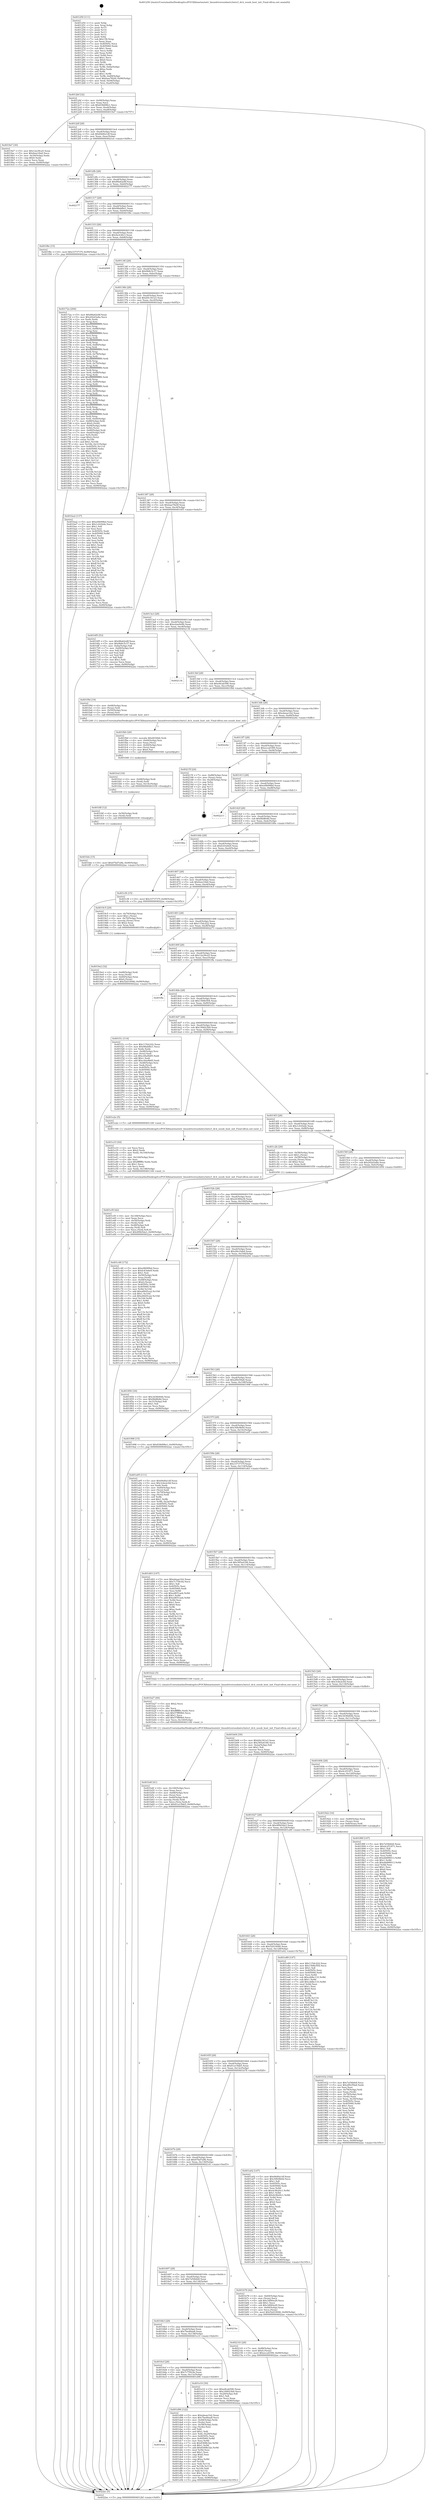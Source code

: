 digraph "0x401250" {
  label = "0x401250 (/mnt/c/Users/mathe/Desktop/tcc/POCII/binaries/extr_linuxdriversusbmtu3mtu3_dr.h_ssusb_host_init_Final-ollvm.out::main(0))"
  labelloc = "t"
  node[shape=record]

  Entry [label="",width=0.3,height=0.3,shape=circle,fillcolor=black,style=filled]
  "0x4012bf" [label="{
     0x4012bf [32]\l
     | [instrs]\l
     &nbsp;&nbsp;0x4012bf \<+6\>: mov -0x90(%rbp),%eax\l
     &nbsp;&nbsp;0x4012c5 \<+2\>: mov %eax,%ecx\l
     &nbsp;&nbsp;0x4012c7 \<+6\>: sub $0x838d98e1,%ecx\l
     &nbsp;&nbsp;0x4012cd \<+6\>: mov %eax,-0xa4(%rbp)\l
     &nbsp;&nbsp;0x4012d3 \<+6\>: mov %ecx,-0xa8(%rbp)\l
     &nbsp;&nbsp;0x4012d9 \<+6\>: je 00000000004019a7 \<main+0x757\>\l
  }"]
  "0x4019a7" [label="{
     0x4019a7 [30]\l
     | [instrs]\l
     &nbsp;&nbsp;0x4019a7 \<+5\>: mov $0x12a39ca5,%eax\l
     &nbsp;&nbsp;0x4019ac \<+5\>: mov $0xfeee18a0,%ecx\l
     &nbsp;&nbsp;0x4019b1 \<+3\>: mov -0x30(%rbp),%edx\l
     &nbsp;&nbsp;0x4019b4 \<+3\>: cmp $0x0,%edx\l
     &nbsp;&nbsp;0x4019b7 \<+3\>: cmove %ecx,%eax\l
     &nbsp;&nbsp;0x4019ba \<+6\>: mov %eax,-0x90(%rbp)\l
     &nbsp;&nbsp;0x4019c0 \<+5\>: jmp 00000000004022ac \<main+0x105c\>\l
  }"]
  "0x4012df" [label="{
     0x4012df [28]\l
     | [instrs]\l
     &nbsp;&nbsp;0x4012df \<+5\>: jmp 00000000004012e4 \<main+0x94\>\l
     &nbsp;&nbsp;0x4012e4 \<+6\>: mov -0xa4(%rbp),%eax\l
     &nbsp;&nbsp;0x4012ea \<+5\>: sub $0x84d0a1df,%eax\l
     &nbsp;&nbsp;0x4012ef \<+6\>: mov %eax,-0xac(%rbp)\l
     &nbsp;&nbsp;0x4012f5 \<+6\>: je 00000000004021ec \<main+0xf9c\>\l
  }"]
  Exit [label="",width=0.3,height=0.3,shape=circle,fillcolor=black,style=filled,peripheries=2]
  "0x4021ec" [label="{
     0x4021ec\l
  }", style=dashed]
  "0x4012fb" [label="{
     0x4012fb [28]\l
     | [instrs]\l
     &nbsp;&nbsp;0x4012fb \<+5\>: jmp 0000000000401300 \<main+0xb0\>\l
     &nbsp;&nbsp;0x401300 \<+6\>: mov -0xa4(%rbp),%eax\l
     &nbsp;&nbsp;0x401306 \<+5\>: sub $0x88a62e8f,%eax\l
     &nbsp;&nbsp;0x40130b \<+6\>: mov %eax,-0xb0(%rbp)\l
     &nbsp;&nbsp;0x401311 \<+6\>: je 0000000000402177 \<main+0xf27\>\l
  }"]
  "0x401feb" [label="{
     0x401feb [15]\l
     | [instrs]\l
     &nbsp;&nbsp;0x401feb \<+10\>: movl $0x67bd7a9b,-0x90(%rbp)\l
     &nbsp;&nbsp;0x401ff5 \<+5\>: jmp 00000000004022ac \<main+0x105c\>\l
  }"]
  "0x402177" [label="{
     0x402177\l
  }", style=dashed]
  "0x401317" [label="{
     0x401317 [28]\l
     | [instrs]\l
     &nbsp;&nbsp;0x401317 \<+5\>: jmp 000000000040131c \<main+0xcc\>\l
     &nbsp;&nbsp;0x40131c \<+6\>: mov -0xa4(%rbp),%eax\l
     &nbsp;&nbsp;0x401322 \<+5\>: sub $0x98abfbe1,%eax\l
     &nbsp;&nbsp;0x401327 \<+6\>: mov %eax,-0xb4(%rbp)\l
     &nbsp;&nbsp;0x40132d \<+6\>: je 0000000000401f8e \<main+0xd3e\>\l
  }"]
  "0x401fdf" [label="{
     0x401fdf [12]\l
     | [instrs]\l
     &nbsp;&nbsp;0x401fdf \<+4\>: mov -0x50(%rbp),%rdi\l
     &nbsp;&nbsp;0x401fe3 \<+3\>: mov (%rdi),%rdi\l
     &nbsp;&nbsp;0x401fe6 \<+5\>: call 0000000000401030 \<free@plt\>\l
     | [calls]\l
     &nbsp;&nbsp;0x401030 \{1\} (unknown)\l
  }"]
  "0x401f8e" [label="{
     0x401f8e [15]\l
     | [instrs]\l
     &nbsp;&nbsp;0x401f8e \<+10\>: movl $0x3373737f,-0x90(%rbp)\l
     &nbsp;&nbsp;0x401f98 \<+5\>: jmp 00000000004022ac \<main+0x105c\>\l
  }"]
  "0x401333" [label="{
     0x401333 [28]\l
     | [instrs]\l
     &nbsp;&nbsp;0x401333 \<+5\>: jmp 0000000000401338 \<main+0xe8\>\l
     &nbsp;&nbsp;0x401338 \<+6\>: mov -0xa4(%rbp),%eax\l
     &nbsp;&nbsp;0x40133e \<+5\>: sub $0x9a3c4fc3,%eax\l
     &nbsp;&nbsp;0x401343 \<+6\>: mov %eax,-0xb8(%rbp)\l
     &nbsp;&nbsp;0x401349 \<+6\>: je 0000000000402009 \<main+0xdb9\>\l
  }"]
  "0x401fcd" [label="{
     0x401fcd [18]\l
     | [instrs]\l
     &nbsp;&nbsp;0x401fcd \<+4\>: mov -0x68(%rbp),%rdi\l
     &nbsp;&nbsp;0x401fd1 \<+3\>: mov (%rdi),%rdi\l
     &nbsp;&nbsp;0x401fd4 \<+6\>: mov %eax,-0x14c(%rbp)\l
     &nbsp;&nbsp;0x401fda \<+5\>: call 0000000000401030 \<free@plt\>\l
     | [calls]\l
     &nbsp;&nbsp;0x401030 \{1\} (unknown)\l
  }"]
  "0x402009" [label="{
     0x402009\l
  }", style=dashed]
  "0x40134f" [label="{
     0x40134f [28]\l
     | [instrs]\l
     &nbsp;&nbsp;0x40134f \<+5\>: jmp 0000000000401354 \<main+0x104\>\l
     &nbsp;&nbsp;0x401354 \<+6\>: mov -0xa4(%rbp),%eax\l
     &nbsp;&nbsp;0x40135a \<+5\>: sub $0x9b8c5c37,%eax\l
     &nbsp;&nbsp;0x40135f \<+6\>: mov %eax,-0xbc(%rbp)\l
     &nbsp;&nbsp;0x401365 \<+6\>: je 000000000040172a \<main+0x4da\>\l
  }"]
  "0x401fb0" [label="{
     0x401fb0 [29]\l
     | [instrs]\l
     &nbsp;&nbsp;0x401fb0 \<+10\>: movabs $0x4030b6,%rdi\l
     &nbsp;&nbsp;0x401fba \<+4\>: mov -0x40(%rbp),%rsi\l
     &nbsp;&nbsp;0x401fbe \<+2\>: mov %eax,(%rsi)\l
     &nbsp;&nbsp;0x401fc0 \<+4\>: mov -0x40(%rbp),%rsi\l
     &nbsp;&nbsp;0x401fc4 \<+2\>: mov (%rsi),%esi\l
     &nbsp;&nbsp;0x401fc6 \<+2\>: mov $0x0,%al\l
     &nbsp;&nbsp;0x401fc8 \<+5\>: call 0000000000401040 \<printf@plt\>\l
     | [calls]\l
     &nbsp;&nbsp;0x401040 \{1\} (unknown)\l
  }"]
  "0x40172a" [label="{
     0x40172a [294]\l
     | [instrs]\l
     &nbsp;&nbsp;0x40172a \<+5\>: mov $0x88a62e8f,%eax\l
     &nbsp;&nbsp;0x40172f \<+5\>: mov $0x202d3a8a,%ecx\l
     &nbsp;&nbsp;0x401734 \<+2\>: xor %edx,%edx\l
     &nbsp;&nbsp;0x401736 \<+3\>: mov %rsp,%rsi\l
     &nbsp;&nbsp;0x401739 \<+4\>: add $0xfffffffffffffff0,%rsi\l
     &nbsp;&nbsp;0x40173d \<+3\>: mov %rsi,%rsp\l
     &nbsp;&nbsp;0x401740 \<+7\>: mov %rsi,-0x88(%rbp)\l
     &nbsp;&nbsp;0x401747 \<+3\>: mov %rsp,%rsi\l
     &nbsp;&nbsp;0x40174a \<+4\>: add $0xfffffffffffffff0,%rsi\l
     &nbsp;&nbsp;0x40174e \<+3\>: mov %rsi,%rsp\l
     &nbsp;&nbsp;0x401751 \<+3\>: mov %rsp,%rdi\l
     &nbsp;&nbsp;0x401754 \<+4\>: add $0xfffffffffffffff0,%rdi\l
     &nbsp;&nbsp;0x401758 \<+3\>: mov %rdi,%rsp\l
     &nbsp;&nbsp;0x40175b \<+4\>: mov %rdi,-0x80(%rbp)\l
     &nbsp;&nbsp;0x40175f \<+3\>: mov %rsp,%rdi\l
     &nbsp;&nbsp;0x401762 \<+4\>: add $0xfffffffffffffff0,%rdi\l
     &nbsp;&nbsp;0x401766 \<+3\>: mov %rdi,%rsp\l
     &nbsp;&nbsp;0x401769 \<+4\>: mov %rdi,-0x78(%rbp)\l
     &nbsp;&nbsp;0x40176d \<+3\>: mov %rsp,%rdi\l
     &nbsp;&nbsp;0x401770 \<+4\>: add $0xfffffffffffffff0,%rdi\l
     &nbsp;&nbsp;0x401774 \<+3\>: mov %rdi,%rsp\l
     &nbsp;&nbsp;0x401777 \<+4\>: mov %rdi,-0x70(%rbp)\l
     &nbsp;&nbsp;0x40177b \<+3\>: mov %rsp,%rdi\l
     &nbsp;&nbsp;0x40177e \<+4\>: add $0xfffffffffffffff0,%rdi\l
     &nbsp;&nbsp;0x401782 \<+3\>: mov %rdi,%rsp\l
     &nbsp;&nbsp;0x401785 \<+4\>: mov %rdi,-0x68(%rbp)\l
     &nbsp;&nbsp;0x401789 \<+3\>: mov %rsp,%rdi\l
     &nbsp;&nbsp;0x40178c \<+4\>: add $0xfffffffffffffff0,%rdi\l
     &nbsp;&nbsp;0x401790 \<+3\>: mov %rdi,%rsp\l
     &nbsp;&nbsp;0x401793 \<+4\>: mov %rdi,-0x60(%rbp)\l
     &nbsp;&nbsp;0x401797 \<+3\>: mov %rsp,%rdi\l
     &nbsp;&nbsp;0x40179a \<+4\>: add $0xfffffffffffffff0,%rdi\l
     &nbsp;&nbsp;0x40179e \<+3\>: mov %rdi,%rsp\l
     &nbsp;&nbsp;0x4017a1 \<+4\>: mov %rdi,-0x58(%rbp)\l
     &nbsp;&nbsp;0x4017a5 \<+3\>: mov %rsp,%rdi\l
     &nbsp;&nbsp;0x4017a8 \<+4\>: add $0xfffffffffffffff0,%rdi\l
     &nbsp;&nbsp;0x4017ac \<+3\>: mov %rdi,%rsp\l
     &nbsp;&nbsp;0x4017af \<+4\>: mov %rdi,-0x50(%rbp)\l
     &nbsp;&nbsp;0x4017b3 \<+3\>: mov %rsp,%rdi\l
     &nbsp;&nbsp;0x4017b6 \<+4\>: add $0xfffffffffffffff0,%rdi\l
     &nbsp;&nbsp;0x4017ba \<+3\>: mov %rdi,%rsp\l
     &nbsp;&nbsp;0x4017bd \<+4\>: mov %rdi,-0x48(%rbp)\l
     &nbsp;&nbsp;0x4017c1 \<+3\>: mov %rsp,%rdi\l
     &nbsp;&nbsp;0x4017c4 \<+4\>: add $0xfffffffffffffff0,%rdi\l
     &nbsp;&nbsp;0x4017c8 \<+3\>: mov %rdi,%rsp\l
     &nbsp;&nbsp;0x4017cb \<+4\>: mov %rdi,-0x40(%rbp)\l
     &nbsp;&nbsp;0x4017cf \<+7\>: mov -0x88(%rbp),%rdi\l
     &nbsp;&nbsp;0x4017d6 \<+6\>: movl $0x0,(%rdi)\l
     &nbsp;&nbsp;0x4017dc \<+7\>: mov -0x94(%rbp),%r8d\l
     &nbsp;&nbsp;0x4017e3 \<+3\>: mov %r8d,(%rsi)\l
     &nbsp;&nbsp;0x4017e6 \<+4\>: mov -0x80(%rbp),%rdi\l
     &nbsp;&nbsp;0x4017ea \<+7\>: mov -0xa0(%rbp),%r9\l
     &nbsp;&nbsp;0x4017f1 \<+3\>: mov %r9,(%rdi)\l
     &nbsp;&nbsp;0x4017f4 \<+3\>: cmpl $0x2,(%rsi)\l
     &nbsp;&nbsp;0x4017f7 \<+4\>: setne %r10b\l
     &nbsp;&nbsp;0x4017fb \<+4\>: and $0x1,%r10b\l
     &nbsp;&nbsp;0x4017ff \<+4\>: mov %r10b,-0x31(%rbp)\l
     &nbsp;&nbsp;0x401803 \<+8\>: mov 0x40505c,%r11d\l
     &nbsp;&nbsp;0x40180b \<+7\>: mov 0x405060,%ebx\l
     &nbsp;&nbsp;0x401812 \<+3\>: sub $0x1,%edx\l
     &nbsp;&nbsp;0x401815 \<+3\>: mov %r11d,%r14d\l
     &nbsp;&nbsp;0x401818 \<+3\>: add %edx,%r14d\l
     &nbsp;&nbsp;0x40181b \<+4\>: imul %r14d,%r11d\l
     &nbsp;&nbsp;0x40181f \<+4\>: and $0x1,%r11d\l
     &nbsp;&nbsp;0x401823 \<+4\>: cmp $0x0,%r11d\l
     &nbsp;&nbsp;0x401827 \<+4\>: sete %r10b\l
     &nbsp;&nbsp;0x40182b \<+3\>: cmp $0xa,%ebx\l
     &nbsp;&nbsp;0x40182e \<+4\>: setl %r15b\l
     &nbsp;&nbsp;0x401832 \<+3\>: mov %r10b,%r12b\l
     &nbsp;&nbsp;0x401835 \<+3\>: and %r15b,%r12b\l
     &nbsp;&nbsp;0x401838 \<+3\>: xor %r15b,%r10b\l
     &nbsp;&nbsp;0x40183b \<+3\>: or %r10b,%r12b\l
     &nbsp;&nbsp;0x40183e \<+4\>: test $0x1,%r12b\l
     &nbsp;&nbsp;0x401842 \<+3\>: cmovne %ecx,%eax\l
     &nbsp;&nbsp;0x401845 \<+6\>: mov %eax,-0x90(%rbp)\l
     &nbsp;&nbsp;0x40184b \<+5\>: jmp 00000000004022ac \<main+0x105c\>\l
  }"]
  "0x40136b" [label="{
     0x40136b [28]\l
     | [instrs]\l
     &nbsp;&nbsp;0x40136b \<+5\>: jmp 0000000000401370 \<main+0x120\>\l
     &nbsp;&nbsp;0x401370 \<+6\>: mov -0xa4(%rbp),%eax\l
     &nbsp;&nbsp;0x401376 \<+5\>: sub $0xb9c341a3,%eax\l
     &nbsp;&nbsp;0x40137b \<+6\>: mov %eax,-0xc0(%rbp)\l
     &nbsp;&nbsp;0x401381 \<+6\>: je 0000000000401ba2 \<main+0x952\>\l
  }"]
  "0x401e5f" [label="{
     0x401e5f [42]\l
     | [instrs]\l
     &nbsp;&nbsp;0x401e5f \<+6\>: mov -0x148(%rbp),%ecx\l
     &nbsp;&nbsp;0x401e65 \<+3\>: imul %eax,%ecx\l
     &nbsp;&nbsp;0x401e68 \<+4\>: mov -0x50(%rbp),%rdi\l
     &nbsp;&nbsp;0x401e6c \<+3\>: mov (%rdi),%rdi\l
     &nbsp;&nbsp;0x401e6f \<+4\>: mov -0x48(%rbp),%r8\l
     &nbsp;&nbsp;0x401e73 \<+3\>: movslq (%r8),%r8\l
     &nbsp;&nbsp;0x401e76 \<+4\>: mov %ecx,(%rdi,%r8,4)\l
     &nbsp;&nbsp;0x401e7a \<+10\>: movl $0x4f0b5da3,-0x90(%rbp)\l
     &nbsp;&nbsp;0x401e84 \<+5\>: jmp 00000000004022ac \<main+0x105c\>\l
  }"]
  "0x401ba2" [label="{
     0x401ba2 [137]\l
     | [instrs]\l
     &nbsp;&nbsp;0x401ba2 \<+5\>: mov $0xef4699bd,%eax\l
     &nbsp;&nbsp;0x401ba7 \<+5\>: mov $0x1cfc02de,%ecx\l
     &nbsp;&nbsp;0x401bac \<+2\>: mov $0x1,%dl\l
     &nbsp;&nbsp;0x401bae \<+2\>: xor %esi,%esi\l
     &nbsp;&nbsp;0x401bb0 \<+7\>: mov 0x40505c,%edi\l
     &nbsp;&nbsp;0x401bb7 \<+8\>: mov 0x405060,%r8d\l
     &nbsp;&nbsp;0x401bbf \<+3\>: sub $0x1,%esi\l
     &nbsp;&nbsp;0x401bc2 \<+3\>: mov %edi,%r9d\l
     &nbsp;&nbsp;0x401bc5 \<+3\>: add %esi,%r9d\l
     &nbsp;&nbsp;0x401bc8 \<+4\>: imul %r9d,%edi\l
     &nbsp;&nbsp;0x401bcc \<+3\>: and $0x1,%edi\l
     &nbsp;&nbsp;0x401bcf \<+3\>: cmp $0x0,%edi\l
     &nbsp;&nbsp;0x401bd2 \<+4\>: sete %r10b\l
     &nbsp;&nbsp;0x401bd6 \<+4\>: cmp $0xa,%r8d\l
     &nbsp;&nbsp;0x401bda \<+4\>: setl %r11b\l
     &nbsp;&nbsp;0x401bde \<+3\>: mov %r10b,%bl\l
     &nbsp;&nbsp;0x401be1 \<+3\>: xor $0xff,%bl\l
     &nbsp;&nbsp;0x401be4 \<+3\>: mov %r11b,%r14b\l
     &nbsp;&nbsp;0x401be7 \<+4\>: xor $0xff,%r14b\l
     &nbsp;&nbsp;0x401beb \<+3\>: xor $0x1,%dl\l
     &nbsp;&nbsp;0x401bee \<+3\>: mov %bl,%r15b\l
     &nbsp;&nbsp;0x401bf1 \<+4\>: and $0xff,%r15b\l
     &nbsp;&nbsp;0x401bf5 \<+3\>: and %dl,%r10b\l
     &nbsp;&nbsp;0x401bf8 \<+3\>: mov %r14b,%r12b\l
     &nbsp;&nbsp;0x401bfb \<+4\>: and $0xff,%r12b\l
     &nbsp;&nbsp;0x401bff \<+3\>: and %dl,%r11b\l
     &nbsp;&nbsp;0x401c02 \<+3\>: or %r10b,%r15b\l
     &nbsp;&nbsp;0x401c05 \<+3\>: or %r11b,%r12b\l
     &nbsp;&nbsp;0x401c08 \<+3\>: xor %r12b,%r15b\l
     &nbsp;&nbsp;0x401c0b \<+3\>: or %r14b,%bl\l
     &nbsp;&nbsp;0x401c0e \<+3\>: xor $0xff,%bl\l
     &nbsp;&nbsp;0x401c11 \<+3\>: or $0x1,%dl\l
     &nbsp;&nbsp;0x401c14 \<+2\>: and %dl,%bl\l
     &nbsp;&nbsp;0x401c16 \<+3\>: or %bl,%r15b\l
     &nbsp;&nbsp;0x401c19 \<+4\>: test $0x1,%r15b\l
     &nbsp;&nbsp;0x401c1d \<+3\>: cmovne %ecx,%eax\l
     &nbsp;&nbsp;0x401c20 \<+6\>: mov %eax,-0x90(%rbp)\l
     &nbsp;&nbsp;0x401c26 \<+5\>: jmp 00000000004022ac \<main+0x105c\>\l
  }"]
  "0x401387" [label="{
     0x401387 [28]\l
     | [instrs]\l
     &nbsp;&nbsp;0x401387 \<+5\>: jmp 000000000040138c \<main+0x13c\>\l
     &nbsp;&nbsp;0x40138c \<+6\>: mov -0xa4(%rbp),%eax\l
     &nbsp;&nbsp;0x401392 \<+5\>: sub $0xbaa7824f,%eax\l
     &nbsp;&nbsp;0x401397 \<+6\>: mov %eax,-0xc4(%rbp)\l
     &nbsp;&nbsp;0x40139d \<+6\>: je 00000000004016f5 \<main+0x4a5\>\l
  }"]
  "0x401e33" [label="{
     0x401e33 [44]\l
     | [instrs]\l
     &nbsp;&nbsp;0x401e33 \<+2\>: xor %ecx,%ecx\l
     &nbsp;&nbsp;0x401e35 \<+5\>: mov $0x2,%edx\l
     &nbsp;&nbsp;0x401e3a \<+6\>: mov %edx,-0x144(%rbp)\l
     &nbsp;&nbsp;0x401e40 \<+1\>: cltd\l
     &nbsp;&nbsp;0x401e41 \<+6\>: mov -0x144(%rbp),%esi\l
     &nbsp;&nbsp;0x401e47 \<+2\>: idiv %esi\l
     &nbsp;&nbsp;0x401e49 \<+6\>: imul $0xfffffffe,%edx,%edx\l
     &nbsp;&nbsp;0x401e4f \<+3\>: sub $0x1,%ecx\l
     &nbsp;&nbsp;0x401e52 \<+2\>: sub %ecx,%edx\l
     &nbsp;&nbsp;0x401e54 \<+6\>: mov %edx,-0x148(%rbp)\l
     &nbsp;&nbsp;0x401e5a \<+5\>: call 0000000000401160 \<next_i\>\l
     | [calls]\l
     &nbsp;&nbsp;0x401160 \{1\} (/mnt/c/Users/mathe/Desktop/tcc/POCII/binaries/extr_linuxdriversusbmtu3mtu3_dr.h_ssusb_host_init_Final-ollvm.out::next_i)\l
  }"]
  "0x4016f5" [label="{
     0x4016f5 [53]\l
     | [instrs]\l
     &nbsp;&nbsp;0x4016f5 \<+5\>: mov $0x88a62e8f,%eax\l
     &nbsp;&nbsp;0x4016fa \<+5\>: mov $0x9b8c5c37,%ecx\l
     &nbsp;&nbsp;0x4016ff \<+6\>: mov -0x8a(%rbp),%dl\l
     &nbsp;&nbsp;0x401705 \<+7\>: mov -0x89(%rbp),%sil\l
     &nbsp;&nbsp;0x40170c \<+3\>: mov %dl,%dil\l
     &nbsp;&nbsp;0x40170f \<+3\>: and %sil,%dil\l
     &nbsp;&nbsp;0x401712 \<+3\>: xor %sil,%dl\l
     &nbsp;&nbsp;0x401715 \<+3\>: or %dl,%dil\l
     &nbsp;&nbsp;0x401718 \<+4\>: test $0x1,%dil\l
     &nbsp;&nbsp;0x40171c \<+3\>: cmovne %ecx,%eax\l
     &nbsp;&nbsp;0x40171f \<+6\>: mov %eax,-0x90(%rbp)\l
     &nbsp;&nbsp;0x401725 \<+5\>: jmp 00000000004022ac \<main+0x105c\>\l
  }"]
  "0x4013a3" [label="{
     0x4013a3 [28]\l
     | [instrs]\l
     &nbsp;&nbsp;0x4013a3 \<+5\>: jmp 00000000004013a8 \<main+0x158\>\l
     &nbsp;&nbsp;0x4013a8 \<+6\>: mov -0xa4(%rbp),%eax\l
     &nbsp;&nbsp;0x4013ae \<+5\>: sub $0xe2ae0e9b,%eax\l
     &nbsp;&nbsp;0x4013b3 \<+6\>: mov %eax,-0xc8(%rbp)\l
     &nbsp;&nbsp;0x4013b9 \<+6\>: je 0000000000402134 \<main+0xee4\>\l
  }"]
  "0x4022ac" [label="{
     0x4022ac [5]\l
     | [instrs]\l
     &nbsp;&nbsp;0x4022ac \<+5\>: jmp 00000000004012bf \<main+0x6f\>\l
  }"]
  "0x401250" [label="{
     0x401250 [111]\l
     | [instrs]\l
     &nbsp;&nbsp;0x401250 \<+1\>: push %rbp\l
     &nbsp;&nbsp;0x401251 \<+3\>: mov %rsp,%rbp\l
     &nbsp;&nbsp;0x401254 \<+2\>: push %r15\l
     &nbsp;&nbsp;0x401256 \<+2\>: push %r14\l
     &nbsp;&nbsp;0x401258 \<+2\>: push %r13\l
     &nbsp;&nbsp;0x40125a \<+2\>: push %r12\l
     &nbsp;&nbsp;0x40125c \<+1\>: push %rbx\l
     &nbsp;&nbsp;0x40125d \<+7\>: sub $0x158,%rsp\l
     &nbsp;&nbsp;0x401264 \<+2\>: xor %eax,%eax\l
     &nbsp;&nbsp;0x401266 \<+7\>: mov 0x40505c,%ecx\l
     &nbsp;&nbsp;0x40126d \<+7\>: mov 0x405060,%edx\l
     &nbsp;&nbsp;0x401274 \<+3\>: sub $0x1,%eax\l
     &nbsp;&nbsp;0x401277 \<+3\>: mov %ecx,%r8d\l
     &nbsp;&nbsp;0x40127a \<+3\>: add %eax,%r8d\l
     &nbsp;&nbsp;0x40127d \<+4\>: imul %r8d,%ecx\l
     &nbsp;&nbsp;0x401281 \<+3\>: and $0x1,%ecx\l
     &nbsp;&nbsp;0x401284 \<+3\>: cmp $0x0,%ecx\l
     &nbsp;&nbsp;0x401287 \<+4\>: sete %r9b\l
     &nbsp;&nbsp;0x40128b \<+4\>: and $0x1,%r9b\l
     &nbsp;&nbsp;0x40128f \<+7\>: mov %r9b,-0x8a(%rbp)\l
     &nbsp;&nbsp;0x401296 \<+3\>: cmp $0xa,%edx\l
     &nbsp;&nbsp;0x401299 \<+4\>: setl %r9b\l
     &nbsp;&nbsp;0x40129d \<+4\>: and $0x1,%r9b\l
     &nbsp;&nbsp;0x4012a1 \<+7\>: mov %r9b,-0x89(%rbp)\l
     &nbsp;&nbsp;0x4012a8 \<+10\>: movl $0xbaa7824f,-0x90(%rbp)\l
     &nbsp;&nbsp;0x4012b2 \<+6\>: mov %edi,-0x94(%rbp)\l
     &nbsp;&nbsp;0x4012b8 \<+7\>: mov %rsi,-0xa0(%rbp)\l
  }"]
  "0x4016eb" [label="{
     0x4016eb\l
  }", style=dashed]
  "0x401d96" [label="{
     0x401d96 [122]\l
     | [instrs]\l
     &nbsp;&nbsp;0x401d96 \<+5\>: mov $0xebeae1b2,%eax\l
     &nbsp;&nbsp;0x401d9b \<+5\>: mov $0x7bed0aa8,%ecx\l
     &nbsp;&nbsp;0x401da0 \<+4\>: mov -0x48(%rbp),%rdx\l
     &nbsp;&nbsp;0x401da4 \<+2\>: mov (%rdx),%esi\l
     &nbsp;&nbsp;0x401da6 \<+4\>: mov -0x58(%rbp),%rdx\l
     &nbsp;&nbsp;0x401daa \<+2\>: cmp (%rdx),%esi\l
     &nbsp;&nbsp;0x401dac \<+4\>: setl %dil\l
     &nbsp;&nbsp;0x401db0 \<+4\>: and $0x1,%dil\l
     &nbsp;&nbsp;0x401db4 \<+4\>: mov %dil,-0x29(%rbp)\l
     &nbsp;&nbsp;0x401db8 \<+7\>: mov 0x40505c,%esi\l
     &nbsp;&nbsp;0x401dbf \<+8\>: mov 0x405060,%r8d\l
     &nbsp;&nbsp;0x401dc7 \<+3\>: mov %esi,%r9d\l
     &nbsp;&nbsp;0x401dca \<+7\>: sub $0x8368b32e,%r9d\l
     &nbsp;&nbsp;0x401dd1 \<+4\>: sub $0x1,%r9d\l
     &nbsp;&nbsp;0x401dd5 \<+7\>: add $0x8368b32e,%r9d\l
     &nbsp;&nbsp;0x401ddc \<+4\>: imul %r9d,%esi\l
     &nbsp;&nbsp;0x401de0 \<+3\>: and $0x1,%esi\l
     &nbsp;&nbsp;0x401de3 \<+3\>: cmp $0x0,%esi\l
     &nbsp;&nbsp;0x401de6 \<+4\>: sete %dil\l
     &nbsp;&nbsp;0x401dea \<+4\>: cmp $0xa,%r8d\l
     &nbsp;&nbsp;0x401dee \<+4\>: setl %r10b\l
     &nbsp;&nbsp;0x401df2 \<+3\>: mov %dil,%r11b\l
     &nbsp;&nbsp;0x401df5 \<+3\>: and %r10b,%r11b\l
     &nbsp;&nbsp;0x401df8 \<+3\>: xor %r10b,%dil\l
     &nbsp;&nbsp;0x401dfb \<+3\>: or %dil,%r11b\l
     &nbsp;&nbsp;0x401dfe \<+4\>: test $0x1,%r11b\l
     &nbsp;&nbsp;0x401e02 \<+3\>: cmovne %ecx,%eax\l
     &nbsp;&nbsp;0x401e05 \<+6\>: mov %eax,-0x90(%rbp)\l
     &nbsp;&nbsp;0x401e0b \<+5\>: jmp 00000000004022ac \<main+0x105c\>\l
  }"]
  "0x402134" [label="{
     0x402134\l
  }", style=dashed]
  "0x4013bf" [label="{
     0x4013bf [28]\l
     | [instrs]\l
     &nbsp;&nbsp;0x4013bf \<+5\>: jmp 00000000004013c4 \<main+0x174\>\l
     &nbsp;&nbsp;0x4013c4 \<+6\>: mov -0xa4(%rbp),%eax\l
     &nbsp;&nbsp;0x4013ca \<+5\>: sub $0xe8cab596,%eax\l
     &nbsp;&nbsp;0x4013cf \<+6\>: mov %eax,-0xcc(%rbp)\l
     &nbsp;&nbsp;0x4013d5 \<+6\>: je 0000000000401f9d \<main+0xd4d\>\l
  }"]
  "0x4016cf" [label="{
     0x4016cf [28]\l
     | [instrs]\l
     &nbsp;&nbsp;0x4016cf \<+5\>: jmp 00000000004016d4 \<main+0x484\>\l
     &nbsp;&nbsp;0x4016d4 \<+6\>: mov -0xa4(%rbp),%eax\l
     &nbsp;&nbsp;0x4016da \<+5\>: sub $0x7c759c4a,%eax\l
     &nbsp;&nbsp;0x4016df \<+6\>: mov %eax,-0x13c(%rbp)\l
     &nbsp;&nbsp;0x4016e5 \<+6\>: je 0000000000401d96 \<main+0xb46\>\l
  }"]
  "0x401f9d" [label="{
     0x401f9d [19]\l
     | [instrs]\l
     &nbsp;&nbsp;0x401f9d \<+4\>: mov -0x68(%rbp),%rax\l
     &nbsp;&nbsp;0x401fa1 \<+3\>: mov (%rax),%rdi\l
     &nbsp;&nbsp;0x401fa4 \<+4\>: mov -0x50(%rbp),%rax\l
     &nbsp;&nbsp;0x401fa8 \<+3\>: mov (%rax),%rsi\l
     &nbsp;&nbsp;0x401fab \<+5\>: call 0000000000401240 \<ssusb_host_init\>\l
     | [calls]\l
     &nbsp;&nbsp;0x401240 \{1\} (/mnt/c/Users/mathe/Desktop/tcc/POCII/binaries/extr_linuxdriversusbmtu3mtu3_dr.h_ssusb_host_init_Final-ollvm.out::ssusb_host_init)\l
  }"]
  "0x4013db" [label="{
     0x4013db [28]\l
     | [instrs]\l
     &nbsp;&nbsp;0x4013db \<+5\>: jmp 00000000004013e0 \<main+0x190\>\l
     &nbsp;&nbsp;0x4013e0 \<+6\>: mov -0xa4(%rbp),%eax\l
     &nbsp;&nbsp;0x4013e6 \<+5\>: sub $0xebeae1b2,%eax\l
     &nbsp;&nbsp;0x4013eb \<+6\>: mov %eax,-0xd0(%rbp)\l
     &nbsp;&nbsp;0x4013f1 \<+6\>: je 000000000040224e \<main+0xffe\>\l
  }"]
  "0x401e10" [label="{
     0x401e10 [30]\l
     | [instrs]\l
     &nbsp;&nbsp;0x401e10 \<+5\>: mov $0xe8cab596,%eax\l
     &nbsp;&nbsp;0x401e15 \<+5\>: mov $0x184623b9,%ecx\l
     &nbsp;&nbsp;0x401e1a \<+3\>: mov -0x29(%rbp),%dl\l
     &nbsp;&nbsp;0x401e1d \<+3\>: test $0x1,%dl\l
     &nbsp;&nbsp;0x401e20 \<+3\>: cmovne %ecx,%eax\l
     &nbsp;&nbsp;0x401e23 \<+6\>: mov %eax,-0x90(%rbp)\l
     &nbsp;&nbsp;0x401e29 \<+5\>: jmp 00000000004022ac \<main+0x105c\>\l
  }"]
  "0x40224e" [label="{
     0x40224e\l
  }", style=dashed]
  "0x4013f7" [label="{
     0x4013f7 [28]\l
     | [instrs]\l
     &nbsp;&nbsp;0x4013f7 \<+5\>: jmp 00000000004013fc \<main+0x1ac\>\l
     &nbsp;&nbsp;0x4013fc \<+6\>: mov -0xa4(%rbp),%eax\l
     &nbsp;&nbsp;0x401402 \<+5\>: sub $0xecca0399,%eax\l
     &nbsp;&nbsp;0x401407 \<+6\>: mov %eax,-0xd4(%rbp)\l
     &nbsp;&nbsp;0x40140d \<+6\>: je 000000000040215f \<main+0xf0f\>\l
  }"]
  "0x4016b3" [label="{
     0x4016b3 [28]\l
     | [instrs]\l
     &nbsp;&nbsp;0x4016b3 \<+5\>: jmp 00000000004016b8 \<main+0x468\>\l
     &nbsp;&nbsp;0x4016b8 \<+6\>: mov -0xa4(%rbp),%eax\l
     &nbsp;&nbsp;0x4016be \<+5\>: sub $0x7bed0aa8,%eax\l
     &nbsp;&nbsp;0x4016c3 \<+6\>: mov %eax,-0x138(%rbp)\l
     &nbsp;&nbsp;0x4016c9 \<+6\>: je 0000000000401e10 \<main+0xbc0\>\l
  }"]
  "0x40215f" [label="{
     0x40215f [24]\l
     | [instrs]\l
     &nbsp;&nbsp;0x40215f \<+7\>: mov -0x88(%rbp),%rax\l
     &nbsp;&nbsp;0x402166 \<+2\>: mov (%rax),%eax\l
     &nbsp;&nbsp;0x402168 \<+4\>: lea -0x28(%rbp),%rsp\l
     &nbsp;&nbsp;0x40216c \<+1\>: pop %rbx\l
     &nbsp;&nbsp;0x40216d \<+2\>: pop %r12\l
     &nbsp;&nbsp;0x40216f \<+2\>: pop %r13\l
     &nbsp;&nbsp;0x402171 \<+2\>: pop %r14\l
     &nbsp;&nbsp;0x402173 \<+2\>: pop %r15\l
     &nbsp;&nbsp;0x402175 \<+1\>: pop %rbp\l
     &nbsp;&nbsp;0x402176 \<+1\>: ret\l
  }"]
  "0x401413" [label="{
     0x401413 [28]\l
     | [instrs]\l
     &nbsp;&nbsp;0x401413 \<+5\>: jmp 0000000000401418 \<main+0x1c8\>\l
     &nbsp;&nbsp;0x401418 \<+6\>: mov -0xa4(%rbp),%eax\l
     &nbsp;&nbsp;0x40141e \<+5\>: sub $0xef4699bd,%eax\l
     &nbsp;&nbsp;0x401423 \<+6\>: mov %eax,-0xd8(%rbp)\l
     &nbsp;&nbsp;0x401429 \<+6\>: je 0000000000402211 \<main+0xfc1\>\l
  }"]
  "0x4021bc" [label="{
     0x4021bc\l
  }", style=dashed]
  "0x402211" [label="{
     0x402211\l
  }", style=dashed]
  "0x40142f" [label="{
     0x40142f [28]\l
     | [instrs]\l
     &nbsp;&nbsp;0x40142f \<+5\>: jmp 0000000000401434 \<main+0x1e4\>\l
     &nbsp;&nbsp;0x401434 \<+6\>: mov -0xa4(%rbp),%eax\l
     &nbsp;&nbsp;0x40143a \<+5\>: sub $0xfbbffe8d,%eax\l
     &nbsp;&nbsp;0x40143f \<+6\>: mov %eax,-0xdc(%rbp)\l
     &nbsp;&nbsp;0x401445 \<+6\>: je 000000000040186e \<main+0x61e\>\l
  }"]
  "0x401697" [label="{
     0x401697 [28]\l
     | [instrs]\l
     &nbsp;&nbsp;0x401697 \<+5\>: jmp 000000000040169c \<main+0x44c\>\l
     &nbsp;&nbsp;0x40169c \<+6\>: mov -0xa4(%rbp),%eax\l
     &nbsp;&nbsp;0x4016a2 \<+5\>: sub $0x7a54bfe8,%eax\l
     &nbsp;&nbsp;0x4016a7 \<+6\>: mov %eax,-0x134(%rbp)\l
     &nbsp;&nbsp;0x4016ad \<+6\>: je 00000000004021bc \<main+0xf6c\>\l
  }"]
  "0x40186e" [label="{
     0x40186e\l
  }", style=dashed]
  "0x40144b" [label="{
     0x40144b [28]\l
     | [instrs]\l
     &nbsp;&nbsp;0x40144b \<+5\>: jmp 0000000000401450 \<main+0x200\>\l
     &nbsp;&nbsp;0x401450 \<+6\>: mov -0xa4(%rbp),%eax\l
     &nbsp;&nbsp;0x401456 \<+5\>: sub $0xfc43e6e9,%eax\l
     &nbsp;&nbsp;0x40145b \<+6\>: mov %eax,-0xe0(%rbp)\l
     &nbsp;&nbsp;0x401461 \<+6\>: je 0000000000401cf4 \<main+0xaa4\>\l
  }"]
  "0x402143" [label="{
     0x402143 [28]\l
     | [instrs]\l
     &nbsp;&nbsp;0x402143 \<+7\>: mov -0x88(%rbp),%rax\l
     &nbsp;&nbsp;0x40214a \<+6\>: movl $0x0,(%rax)\l
     &nbsp;&nbsp;0x402150 \<+10\>: movl $0xecca0399,-0x90(%rbp)\l
     &nbsp;&nbsp;0x40215a \<+5\>: jmp 00000000004022ac \<main+0x105c\>\l
  }"]
  "0x401cf4" [label="{
     0x401cf4 [15]\l
     | [instrs]\l
     &nbsp;&nbsp;0x401cf4 \<+10\>: movl $0x3373737f,-0x90(%rbp)\l
     &nbsp;&nbsp;0x401cfe \<+5\>: jmp 00000000004022ac \<main+0x105c\>\l
  }"]
  "0x401467" [label="{
     0x401467 [28]\l
     | [instrs]\l
     &nbsp;&nbsp;0x401467 \<+5\>: jmp 000000000040146c \<main+0x21c\>\l
     &nbsp;&nbsp;0x40146c \<+6\>: mov -0xa4(%rbp),%eax\l
     &nbsp;&nbsp;0x401472 \<+5\>: sub $0xfeee18a0,%eax\l
     &nbsp;&nbsp;0x401477 \<+6\>: mov %eax,-0xe4(%rbp)\l
     &nbsp;&nbsp;0x40147d \<+6\>: je 00000000004019c5 \<main+0x775\>\l
  }"]
  "0x401c48" [label="{
     0x401c48 [172]\l
     | [instrs]\l
     &nbsp;&nbsp;0x401c48 \<+5\>: mov $0xef4699bd,%ecx\l
     &nbsp;&nbsp;0x401c4d \<+5\>: mov $0xfc43e6e9,%edx\l
     &nbsp;&nbsp;0x401c52 \<+3\>: mov $0x1,%sil\l
     &nbsp;&nbsp;0x401c55 \<+4\>: mov -0x50(%rbp),%rdi\l
     &nbsp;&nbsp;0x401c59 \<+3\>: mov %rax,(%rdi)\l
     &nbsp;&nbsp;0x401c5c \<+4\>: mov -0x48(%rbp),%rax\l
     &nbsp;&nbsp;0x401c60 \<+6\>: movl $0x0,(%rax)\l
     &nbsp;&nbsp;0x401c66 \<+8\>: mov 0x40505c,%r8d\l
     &nbsp;&nbsp;0x401c6e \<+8\>: mov 0x405060,%r9d\l
     &nbsp;&nbsp;0x401c76 \<+3\>: mov %r8d,%r10d\l
     &nbsp;&nbsp;0x401c79 \<+7\>: add $0xe8445ca2,%r10d\l
     &nbsp;&nbsp;0x401c80 \<+4\>: sub $0x1,%r10d\l
     &nbsp;&nbsp;0x401c84 \<+7\>: sub $0xe8445ca2,%r10d\l
     &nbsp;&nbsp;0x401c8b \<+4\>: imul %r10d,%r8d\l
     &nbsp;&nbsp;0x401c8f \<+4\>: and $0x1,%r8d\l
     &nbsp;&nbsp;0x401c93 \<+4\>: cmp $0x0,%r8d\l
     &nbsp;&nbsp;0x401c97 \<+4\>: sete %r11b\l
     &nbsp;&nbsp;0x401c9b \<+4\>: cmp $0xa,%r9d\l
     &nbsp;&nbsp;0x401c9f \<+3\>: setl %bl\l
     &nbsp;&nbsp;0x401ca2 \<+3\>: mov %r11b,%r14b\l
     &nbsp;&nbsp;0x401ca5 \<+4\>: xor $0xff,%r14b\l
     &nbsp;&nbsp;0x401ca9 \<+3\>: mov %bl,%r15b\l
     &nbsp;&nbsp;0x401cac \<+4\>: xor $0xff,%r15b\l
     &nbsp;&nbsp;0x401cb0 \<+4\>: xor $0x1,%sil\l
     &nbsp;&nbsp;0x401cb4 \<+3\>: mov %r14b,%r12b\l
     &nbsp;&nbsp;0x401cb7 \<+4\>: and $0xff,%r12b\l
     &nbsp;&nbsp;0x401cbb \<+3\>: and %sil,%r11b\l
     &nbsp;&nbsp;0x401cbe \<+3\>: mov %r15b,%r13b\l
     &nbsp;&nbsp;0x401cc1 \<+4\>: and $0xff,%r13b\l
     &nbsp;&nbsp;0x401cc5 \<+3\>: and %sil,%bl\l
     &nbsp;&nbsp;0x401cc8 \<+3\>: or %r11b,%r12b\l
     &nbsp;&nbsp;0x401ccb \<+3\>: or %bl,%r13b\l
     &nbsp;&nbsp;0x401cce \<+3\>: xor %r13b,%r12b\l
     &nbsp;&nbsp;0x401cd1 \<+3\>: or %r15b,%r14b\l
     &nbsp;&nbsp;0x401cd4 \<+4\>: xor $0xff,%r14b\l
     &nbsp;&nbsp;0x401cd8 \<+4\>: or $0x1,%sil\l
     &nbsp;&nbsp;0x401cdc \<+3\>: and %sil,%r14b\l
     &nbsp;&nbsp;0x401cdf \<+3\>: or %r14b,%r12b\l
     &nbsp;&nbsp;0x401ce2 \<+4\>: test $0x1,%r12b\l
     &nbsp;&nbsp;0x401ce6 \<+3\>: cmovne %edx,%ecx\l
     &nbsp;&nbsp;0x401ce9 \<+6\>: mov %ecx,-0x90(%rbp)\l
     &nbsp;&nbsp;0x401cef \<+5\>: jmp 00000000004022ac \<main+0x105c\>\l
  }"]
  "0x4019c5" [label="{
     0x4019c5 [29]\l
     | [instrs]\l
     &nbsp;&nbsp;0x4019c5 \<+4\>: mov -0x70(%rbp),%rax\l
     &nbsp;&nbsp;0x4019c9 \<+6\>: movl $0x1,(%rax)\l
     &nbsp;&nbsp;0x4019cf \<+4\>: mov -0x70(%rbp),%rax\l
     &nbsp;&nbsp;0x4019d3 \<+3\>: movslq (%rax),%rax\l
     &nbsp;&nbsp;0x4019d6 \<+4\>: shl $0x2,%rax\l
     &nbsp;&nbsp;0x4019da \<+3\>: mov %rax,%rdi\l
     &nbsp;&nbsp;0x4019dd \<+5\>: call 0000000000401050 \<malloc@plt\>\l
     | [calls]\l
     &nbsp;&nbsp;0x401050 \{1\} (unknown)\l
  }"]
  "0x401483" [label="{
     0x401483 [28]\l
     | [instrs]\l
     &nbsp;&nbsp;0x401483 \<+5\>: jmp 0000000000401488 \<main+0x238\>\l
     &nbsp;&nbsp;0x401488 \<+6\>: mov -0xa4(%rbp),%eax\l
     &nbsp;&nbsp;0x40148e \<+5\>: sub $0x115dc222,%eax\l
     &nbsp;&nbsp;0x401493 \<+6\>: mov %eax,-0xe8(%rbp)\l
     &nbsp;&nbsp;0x401499 \<+6\>: je 0000000000402273 \<main+0x1023\>\l
  }"]
  "0x40167b" [label="{
     0x40167b [28]\l
     | [instrs]\l
     &nbsp;&nbsp;0x40167b \<+5\>: jmp 0000000000401680 \<main+0x430\>\l
     &nbsp;&nbsp;0x401680 \<+6\>: mov -0xa4(%rbp),%eax\l
     &nbsp;&nbsp;0x401686 \<+5\>: sub $0x67bd7a9b,%eax\l
     &nbsp;&nbsp;0x40168b \<+6\>: mov %eax,-0x130(%rbp)\l
     &nbsp;&nbsp;0x401691 \<+6\>: je 0000000000402143 \<main+0xef3\>\l
  }"]
  "0x402273" [label="{
     0x402273\l
  }", style=dashed]
  "0x40149f" [label="{
     0x40149f [28]\l
     | [instrs]\l
     &nbsp;&nbsp;0x40149f \<+5\>: jmp 00000000004014a4 \<main+0x254\>\l
     &nbsp;&nbsp;0x4014a4 \<+6\>: mov -0xa4(%rbp),%eax\l
     &nbsp;&nbsp;0x4014aa \<+5\>: sub $0x12a39ca5,%eax\l
     &nbsp;&nbsp;0x4014af \<+6\>: mov %eax,-0xec(%rbp)\l
     &nbsp;&nbsp;0x4014b5 \<+6\>: je 0000000000401ffa \<main+0xdaa\>\l
  }"]
  "0x401b78" [label="{
     0x401b78 [42]\l
     | [instrs]\l
     &nbsp;&nbsp;0x401b78 \<+4\>: mov -0x60(%rbp),%rax\l
     &nbsp;&nbsp;0x401b7c \<+2\>: mov (%rax),%ecx\l
     &nbsp;&nbsp;0x401b7e \<+6\>: add $0x3df40e29,%ecx\l
     &nbsp;&nbsp;0x401b84 \<+3\>: add $0x1,%ecx\l
     &nbsp;&nbsp;0x401b87 \<+6\>: sub $0x3df40e29,%ecx\l
     &nbsp;&nbsp;0x401b8d \<+4\>: mov -0x60(%rbp),%rax\l
     &nbsp;&nbsp;0x401b91 \<+2\>: mov %ecx,(%rax)\l
     &nbsp;&nbsp;0x401b93 \<+10\>: movl $0x52d10046,-0x90(%rbp)\l
     &nbsp;&nbsp;0x401b9d \<+5\>: jmp 00000000004022ac \<main+0x105c\>\l
  }"]
  "0x401ffa" [label="{
     0x401ffa\l
  }", style=dashed]
  "0x4014bb" [label="{
     0x4014bb [28]\l
     | [instrs]\l
     &nbsp;&nbsp;0x4014bb \<+5\>: jmp 00000000004014c0 \<main+0x270\>\l
     &nbsp;&nbsp;0x4014c0 \<+6\>: mov -0xa4(%rbp),%eax\l
     &nbsp;&nbsp;0x4014c6 \<+5\>: sub $0x1568e504,%eax\l
     &nbsp;&nbsp;0x4014cb \<+6\>: mov %eax,-0xf0(%rbp)\l
     &nbsp;&nbsp;0x4014d1 \<+6\>: je 0000000000401f1c \<main+0xccc\>\l
  }"]
  "0x401b4f" [label="{
     0x401b4f [41]\l
     | [instrs]\l
     &nbsp;&nbsp;0x401b4f \<+6\>: mov -0x140(%rbp),%ecx\l
     &nbsp;&nbsp;0x401b55 \<+3\>: imul %eax,%ecx\l
     &nbsp;&nbsp;0x401b58 \<+4\>: mov -0x68(%rbp),%rsi\l
     &nbsp;&nbsp;0x401b5c \<+3\>: mov (%rsi),%rsi\l
     &nbsp;&nbsp;0x401b5f \<+4\>: mov -0x60(%rbp),%rdi\l
     &nbsp;&nbsp;0x401b63 \<+3\>: movslq (%rdi),%rdi\l
     &nbsp;&nbsp;0x401b66 \<+3\>: mov %ecx,(%rsi,%rdi,4)\l
     &nbsp;&nbsp;0x401b69 \<+10\>: movl $0x61a15bb5,-0x90(%rbp)\l
     &nbsp;&nbsp;0x401b73 \<+5\>: jmp 00000000004022ac \<main+0x105c\>\l
  }"]
  "0x401f1c" [label="{
     0x401f1c [114]\l
     | [instrs]\l
     &nbsp;&nbsp;0x401f1c \<+5\>: mov $0x115dc222,%eax\l
     &nbsp;&nbsp;0x401f21 \<+5\>: mov $0x98abfbe1,%ecx\l
     &nbsp;&nbsp;0x401f26 \<+2\>: xor %edx,%edx\l
     &nbsp;&nbsp;0x401f28 \<+4\>: mov -0x48(%rbp),%rsi\l
     &nbsp;&nbsp;0x401f2c \<+2\>: mov (%rsi),%edi\l
     &nbsp;&nbsp;0x401f2e \<+6\>: sub $0xc44a9b85,%edi\l
     &nbsp;&nbsp;0x401f34 \<+3\>: add $0x1,%edi\l
     &nbsp;&nbsp;0x401f37 \<+6\>: add $0xc44a9b85,%edi\l
     &nbsp;&nbsp;0x401f3d \<+4\>: mov -0x48(%rbp),%rsi\l
     &nbsp;&nbsp;0x401f41 \<+2\>: mov %edi,(%rsi)\l
     &nbsp;&nbsp;0x401f43 \<+7\>: mov 0x40505c,%edi\l
     &nbsp;&nbsp;0x401f4a \<+8\>: mov 0x405060,%r8d\l
     &nbsp;&nbsp;0x401f52 \<+3\>: sub $0x1,%edx\l
     &nbsp;&nbsp;0x401f55 \<+3\>: mov %edi,%r9d\l
     &nbsp;&nbsp;0x401f58 \<+3\>: add %edx,%r9d\l
     &nbsp;&nbsp;0x401f5b \<+4\>: imul %r9d,%edi\l
     &nbsp;&nbsp;0x401f5f \<+3\>: and $0x1,%edi\l
     &nbsp;&nbsp;0x401f62 \<+3\>: cmp $0x0,%edi\l
     &nbsp;&nbsp;0x401f65 \<+4\>: sete %r10b\l
     &nbsp;&nbsp;0x401f69 \<+4\>: cmp $0xa,%r8d\l
     &nbsp;&nbsp;0x401f6d \<+4\>: setl %r11b\l
     &nbsp;&nbsp;0x401f71 \<+3\>: mov %r10b,%bl\l
     &nbsp;&nbsp;0x401f74 \<+3\>: and %r11b,%bl\l
     &nbsp;&nbsp;0x401f77 \<+3\>: xor %r11b,%r10b\l
     &nbsp;&nbsp;0x401f7a \<+3\>: or %r10b,%bl\l
     &nbsp;&nbsp;0x401f7d \<+3\>: test $0x1,%bl\l
     &nbsp;&nbsp;0x401f80 \<+3\>: cmovne %ecx,%eax\l
     &nbsp;&nbsp;0x401f83 \<+6\>: mov %eax,-0x90(%rbp)\l
     &nbsp;&nbsp;0x401f89 \<+5\>: jmp 00000000004022ac \<main+0x105c\>\l
  }"]
  "0x4014d7" [label="{
     0x4014d7 [28]\l
     | [instrs]\l
     &nbsp;&nbsp;0x4014d7 \<+5\>: jmp 00000000004014dc \<main+0x28c\>\l
     &nbsp;&nbsp;0x4014dc \<+6\>: mov -0xa4(%rbp),%eax\l
     &nbsp;&nbsp;0x4014e2 \<+5\>: sub $0x184623b9,%eax\l
     &nbsp;&nbsp;0x4014e7 \<+6\>: mov %eax,-0xf4(%rbp)\l
     &nbsp;&nbsp;0x4014ed \<+6\>: je 0000000000401e2e \<main+0xbde\>\l
  }"]
  "0x401b27" [label="{
     0x401b27 [40]\l
     | [instrs]\l
     &nbsp;&nbsp;0x401b27 \<+5\>: mov $0x2,%ecx\l
     &nbsp;&nbsp;0x401b2c \<+1\>: cltd\l
     &nbsp;&nbsp;0x401b2d \<+2\>: idiv %ecx\l
     &nbsp;&nbsp;0x401b2f \<+6\>: imul $0xfffffffe,%edx,%ecx\l
     &nbsp;&nbsp;0x401b35 \<+6\>: sub $0x57ff89b0,%ecx\l
     &nbsp;&nbsp;0x401b3b \<+3\>: add $0x1,%ecx\l
     &nbsp;&nbsp;0x401b3e \<+6\>: add $0x57ff89b0,%ecx\l
     &nbsp;&nbsp;0x401b44 \<+6\>: mov %ecx,-0x140(%rbp)\l
     &nbsp;&nbsp;0x401b4a \<+5\>: call 0000000000401160 \<next_i\>\l
     | [calls]\l
     &nbsp;&nbsp;0x401160 \{1\} (/mnt/c/Users/mathe/Desktop/tcc/POCII/binaries/extr_linuxdriversusbmtu3mtu3_dr.h_ssusb_host_init_Final-ollvm.out::next_i)\l
  }"]
  "0x401e2e" [label="{
     0x401e2e [5]\l
     | [instrs]\l
     &nbsp;&nbsp;0x401e2e \<+5\>: call 0000000000401160 \<next_i\>\l
     | [calls]\l
     &nbsp;&nbsp;0x401160 \{1\} (/mnt/c/Users/mathe/Desktop/tcc/POCII/binaries/extr_linuxdriversusbmtu3mtu3_dr.h_ssusb_host_init_Final-ollvm.out::next_i)\l
  }"]
  "0x4014f3" [label="{
     0x4014f3 [28]\l
     | [instrs]\l
     &nbsp;&nbsp;0x4014f3 \<+5\>: jmp 00000000004014f8 \<main+0x2a8\>\l
     &nbsp;&nbsp;0x4014f8 \<+6\>: mov -0xa4(%rbp),%eax\l
     &nbsp;&nbsp;0x4014fe \<+5\>: sub $0x1cfc02de,%eax\l
     &nbsp;&nbsp;0x401503 \<+6\>: mov %eax,-0xf8(%rbp)\l
     &nbsp;&nbsp;0x401509 \<+6\>: je 0000000000401c2b \<main+0x9db\>\l
  }"]
  "0x40165f" [label="{
     0x40165f [28]\l
     | [instrs]\l
     &nbsp;&nbsp;0x40165f \<+5\>: jmp 0000000000401664 \<main+0x414\>\l
     &nbsp;&nbsp;0x401664 \<+6\>: mov -0xa4(%rbp),%eax\l
     &nbsp;&nbsp;0x40166a \<+5\>: sub $0x61a15bb5,%eax\l
     &nbsp;&nbsp;0x40166f \<+6\>: mov %eax,-0x12c(%rbp)\l
     &nbsp;&nbsp;0x401675 \<+6\>: je 0000000000401b78 \<main+0x928\>\l
  }"]
  "0x401c2b" [label="{
     0x401c2b [29]\l
     | [instrs]\l
     &nbsp;&nbsp;0x401c2b \<+4\>: mov -0x58(%rbp),%rax\l
     &nbsp;&nbsp;0x401c2f \<+6\>: movl $0x1,(%rax)\l
     &nbsp;&nbsp;0x401c35 \<+4\>: mov -0x58(%rbp),%rax\l
     &nbsp;&nbsp;0x401c39 \<+3\>: movslq (%rax),%rax\l
     &nbsp;&nbsp;0x401c3c \<+4\>: shl $0x2,%rax\l
     &nbsp;&nbsp;0x401c40 \<+3\>: mov %rax,%rdi\l
     &nbsp;&nbsp;0x401c43 \<+5\>: call 0000000000401050 \<malloc@plt\>\l
     | [calls]\l
     &nbsp;&nbsp;0x401050 \{1\} (unknown)\l
  }"]
  "0x40150f" [label="{
     0x40150f [28]\l
     | [instrs]\l
     &nbsp;&nbsp;0x40150f \<+5\>: jmp 0000000000401514 \<main+0x2c4\>\l
     &nbsp;&nbsp;0x401514 \<+6\>: mov -0xa4(%rbp),%eax\l
     &nbsp;&nbsp;0x40151a \<+5\>: sub $0x202d3a8a,%eax\l
     &nbsp;&nbsp;0x40151f \<+6\>: mov %eax,-0xfc(%rbp)\l
     &nbsp;&nbsp;0x401525 \<+6\>: je 0000000000401850 \<main+0x600\>\l
  }"]
  "0x401a02" [label="{
     0x401a02 [147]\l
     | [instrs]\l
     &nbsp;&nbsp;0x401a02 \<+5\>: mov $0x84d0a1df,%eax\l
     &nbsp;&nbsp;0x401a07 \<+5\>: mov $0x30fe9b0d,%ecx\l
     &nbsp;&nbsp;0x401a0c \<+2\>: mov $0x1,%dl\l
     &nbsp;&nbsp;0x401a0e \<+7\>: mov 0x40505c,%esi\l
     &nbsp;&nbsp;0x401a15 \<+7\>: mov 0x405060,%edi\l
     &nbsp;&nbsp;0x401a1c \<+3\>: mov %esi,%r8d\l
     &nbsp;&nbsp;0x401a1f \<+7\>: sub $0x4c9b20c1,%r8d\l
     &nbsp;&nbsp;0x401a26 \<+4\>: sub $0x1,%r8d\l
     &nbsp;&nbsp;0x401a2a \<+7\>: add $0x4c9b20c1,%r8d\l
     &nbsp;&nbsp;0x401a31 \<+4\>: imul %r8d,%esi\l
     &nbsp;&nbsp;0x401a35 \<+3\>: and $0x1,%esi\l
     &nbsp;&nbsp;0x401a38 \<+3\>: cmp $0x0,%esi\l
     &nbsp;&nbsp;0x401a3b \<+4\>: sete %r9b\l
     &nbsp;&nbsp;0x401a3f \<+3\>: cmp $0xa,%edi\l
     &nbsp;&nbsp;0x401a42 \<+4\>: setl %r10b\l
     &nbsp;&nbsp;0x401a46 \<+3\>: mov %r9b,%r11b\l
     &nbsp;&nbsp;0x401a49 \<+4\>: xor $0xff,%r11b\l
     &nbsp;&nbsp;0x401a4d \<+3\>: mov %r10b,%bl\l
     &nbsp;&nbsp;0x401a50 \<+3\>: xor $0xff,%bl\l
     &nbsp;&nbsp;0x401a53 \<+3\>: xor $0x0,%dl\l
     &nbsp;&nbsp;0x401a56 \<+3\>: mov %r11b,%r14b\l
     &nbsp;&nbsp;0x401a59 \<+4\>: and $0x0,%r14b\l
     &nbsp;&nbsp;0x401a5d \<+3\>: and %dl,%r9b\l
     &nbsp;&nbsp;0x401a60 \<+3\>: mov %bl,%r15b\l
     &nbsp;&nbsp;0x401a63 \<+4\>: and $0x0,%r15b\l
     &nbsp;&nbsp;0x401a67 \<+3\>: and %dl,%r10b\l
     &nbsp;&nbsp;0x401a6a \<+3\>: or %r9b,%r14b\l
     &nbsp;&nbsp;0x401a6d \<+3\>: or %r10b,%r15b\l
     &nbsp;&nbsp;0x401a70 \<+3\>: xor %r15b,%r14b\l
     &nbsp;&nbsp;0x401a73 \<+3\>: or %bl,%r11b\l
     &nbsp;&nbsp;0x401a76 \<+4\>: xor $0xff,%r11b\l
     &nbsp;&nbsp;0x401a7a \<+3\>: or $0x0,%dl\l
     &nbsp;&nbsp;0x401a7d \<+3\>: and %dl,%r11b\l
     &nbsp;&nbsp;0x401a80 \<+3\>: or %r11b,%r14b\l
     &nbsp;&nbsp;0x401a83 \<+4\>: test $0x1,%r14b\l
     &nbsp;&nbsp;0x401a87 \<+3\>: cmovne %ecx,%eax\l
     &nbsp;&nbsp;0x401a8a \<+6\>: mov %eax,-0x90(%rbp)\l
     &nbsp;&nbsp;0x401a90 \<+5\>: jmp 00000000004022ac \<main+0x105c\>\l
  }"]
  "0x401850" [label="{
     0x401850 [30]\l
     | [instrs]\l
     &nbsp;&nbsp;0x401850 \<+5\>: mov $0x3d38d44b,%eax\l
     &nbsp;&nbsp;0x401855 \<+5\>: mov $0xfbbffe8d,%ecx\l
     &nbsp;&nbsp;0x40185a \<+3\>: mov -0x31(%rbp),%dl\l
     &nbsp;&nbsp;0x40185d \<+3\>: test $0x1,%dl\l
     &nbsp;&nbsp;0x401860 \<+3\>: cmovne %ecx,%eax\l
     &nbsp;&nbsp;0x401863 \<+6\>: mov %eax,-0x90(%rbp)\l
     &nbsp;&nbsp;0x401869 \<+5\>: jmp 00000000004022ac \<main+0x105c\>\l
  }"]
  "0x40152b" [label="{
     0x40152b [28]\l
     | [instrs]\l
     &nbsp;&nbsp;0x40152b \<+5\>: jmp 0000000000401530 \<main+0x2e0\>\l
     &nbsp;&nbsp;0x401530 \<+6\>: mov -0xa4(%rbp),%eax\l
     &nbsp;&nbsp;0x401536 \<+5\>: sub $0x24389a36,%eax\l
     &nbsp;&nbsp;0x40153b \<+6\>: mov %eax,-0x100(%rbp)\l
     &nbsp;&nbsp;0x401541 \<+6\>: je 000000000040209c \<main+0xe4c\>\l
  }"]
  "0x401643" [label="{
     0x401643 [28]\l
     | [instrs]\l
     &nbsp;&nbsp;0x401643 \<+5\>: jmp 0000000000401648 \<main+0x3f8\>\l
     &nbsp;&nbsp;0x401648 \<+6\>: mov -0xa4(%rbp),%eax\l
     &nbsp;&nbsp;0x40164e \<+5\>: sub $0x52d10046,%eax\l
     &nbsp;&nbsp;0x401653 \<+6\>: mov %eax,-0x128(%rbp)\l
     &nbsp;&nbsp;0x401659 \<+6\>: je 0000000000401a02 \<main+0x7b2\>\l
  }"]
  "0x40209c" [label="{
     0x40209c\l
  }", style=dashed]
  "0x401547" [label="{
     0x401547 [28]\l
     | [instrs]\l
     &nbsp;&nbsp;0x401547 \<+5\>: jmp 000000000040154c \<main+0x2fc\>\l
     &nbsp;&nbsp;0x40154c \<+6\>: mov -0xa4(%rbp),%eax\l
     &nbsp;&nbsp;0x401552 \<+5\>: sub $0x28e1fabd,%eax\l
     &nbsp;&nbsp;0x401557 \<+6\>: mov %eax,-0x104(%rbp)\l
     &nbsp;&nbsp;0x40155d \<+6\>: je 000000000040229d \<main+0x104d\>\l
  }"]
  "0x401e89" [label="{
     0x401e89 [147]\l
     | [instrs]\l
     &nbsp;&nbsp;0x401e89 \<+5\>: mov $0x115dc222,%eax\l
     &nbsp;&nbsp;0x401e8e \<+5\>: mov $0x1568e504,%ecx\l
     &nbsp;&nbsp;0x401e93 \<+2\>: mov $0x1,%dl\l
     &nbsp;&nbsp;0x401e95 \<+7\>: mov 0x40505c,%esi\l
     &nbsp;&nbsp;0x401e9c \<+7\>: mov 0x405060,%edi\l
     &nbsp;&nbsp;0x401ea3 \<+3\>: mov %esi,%r8d\l
     &nbsp;&nbsp;0x401ea6 \<+7\>: sub $0xcddbc133,%r8d\l
     &nbsp;&nbsp;0x401ead \<+4\>: sub $0x1,%r8d\l
     &nbsp;&nbsp;0x401eb1 \<+7\>: add $0xcddbc133,%r8d\l
     &nbsp;&nbsp;0x401eb8 \<+4\>: imul %r8d,%esi\l
     &nbsp;&nbsp;0x401ebc \<+3\>: and $0x1,%esi\l
     &nbsp;&nbsp;0x401ebf \<+3\>: cmp $0x0,%esi\l
     &nbsp;&nbsp;0x401ec2 \<+4\>: sete %r9b\l
     &nbsp;&nbsp;0x401ec6 \<+3\>: cmp $0xa,%edi\l
     &nbsp;&nbsp;0x401ec9 \<+4\>: setl %r10b\l
     &nbsp;&nbsp;0x401ecd \<+3\>: mov %r9b,%r11b\l
     &nbsp;&nbsp;0x401ed0 \<+4\>: xor $0xff,%r11b\l
     &nbsp;&nbsp;0x401ed4 \<+3\>: mov %r10b,%bl\l
     &nbsp;&nbsp;0x401ed7 \<+3\>: xor $0xff,%bl\l
     &nbsp;&nbsp;0x401eda \<+3\>: xor $0x1,%dl\l
     &nbsp;&nbsp;0x401edd \<+3\>: mov %r11b,%r14b\l
     &nbsp;&nbsp;0x401ee0 \<+4\>: and $0xff,%r14b\l
     &nbsp;&nbsp;0x401ee4 \<+3\>: and %dl,%r9b\l
     &nbsp;&nbsp;0x401ee7 \<+3\>: mov %bl,%r15b\l
     &nbsp;&nbsp;0x401eea \<+4\>: and $0xff,%r15b\l
     &nbsp;&nbsp;0x401eee \<+3\>: and %dl,%r10b\l
     &nbsp;&nbsp;0x401ef1 \<+3\>: or %r9b,%r14b\l
     &nbsp;&nbsp;0x401ef4 \<+3\>: or %r10b,%r15b\l
     &nbsp;&nbsp;0x401ef7 \<+3\>: xor %r15b,%r14b\l
     &nbsp;&nbsp;0x401efa \<+3\>: or %bl,%r11b\l
     &nbsp;&nbsp;0x401efd \<+4\>: xor $0xff,%r11b\l
     &nbsp;&nbsp;0x401f01 \<+3\>: or $0x1,%dl\l
     &nbsp;&nbsp;0x401f04 \<+3\>: and %dl,%r11b\l
     &nbsp;&nbsp;0x401f07 \<+3\>: or %r11b,%r14b\l
     &nbsp;&nbsp;0x401f0a \<+4\>: test $0x1,%r14b\l
     &nbsp;&nbsp;0x401f0e \<+3\>: cmovne %ecx,%eax\l
     &nbsp;&nbsp;0x401f11 \<+6\>: mov %eax,-0x90(%rbp)\l
     &nbsp;&nbsp;0x401f17 \<+5\>: jmp 00000000004022ac \<main+0x105c\>\l
  }"]
  "0x40229d" [label="{
     0x40229d\l
  }", style=dashed]
  "0x401563" [label="{
     0x401563 [28]\l
     | [instrs]\l
     &nbsp;&nbsp;0x401563 \<+5\>: jmp 0000000000401568 \<main+0x318\>\l
     &nbsp;&nbsp;0x401568 \<+6\>: mov -0xa4(%rbp),%eax\l
     &nbsp;&nbsp;0x40156e \<+5\>: sub $0x2f0e59a8,%eax\l
     &nbsp;&nbsp;0x401573 \<+6\>: mov %eax,-0x108(%rbp)\l
     &nbsp;&nbsp;0x401579 \<+6\>: je 0000000000401998 \<main+0x748\>\l
  }"]
  "0x4019e2" [label="{
     0x4019e2 [32]\l
     | [instrs]\l
     &nbsp;&nbsp;0x4019e2 \<+4\>: mov -0x68(%rbp),%rdi\l
     &nbsp;&nbsp;0x4019e6 \<+3\>: mov %rax,(%rdi)\l
     &nbsp;&nbsp;0x4019e9 \<+4\>: mov -0x60(%rbp),%rax\l
     &nbsp;&nbsp;0x4019ed \<+6\>: movl $0x0,(%rax)\l
     &nbsp;&nbsp;0x4019f3 \<+10\>: movl $0x52d10046,-0x90(%rbp)\l
     &nbsp;&nbsp;0x4019fd \<+5\>: jmp 00000000004022ac \<main+0x105c\>\l
  }"]
  "0x401998" [label="{
     0x401998 [15]\l
     | [instrs]\l
     &nbsp;&nbsp;0x401998 \<+10\>: movl $0x838d98e1,-0x90(%rbp)\l
     &nbsp;&nbsp;0x4019a2 \<+5\>: jmp 00000000004022ac \<main+0x105c\>\l
  }"]
  "0x40157f" [label="{
     0x40157f [28]\l
     | [instrs]\l
     &nbsp;&nbsp;0x40157f \<+5\>: jmp 0000000000401584 \<main+0x334\>\l
     &nbsp;&nbsp;0x401584 \<+6\>: mov -0xa4(%rbp),%eax\l
     &nbsp;&nbsp;0x40158a \<+5\>: sub $0x30fe9b0d,%eax\l
     &nbsp;&nbsp;0x40158f \<+6\>: mov %eax,-0x10c(%rbp)\l
     &nbsp;&nbsp;0x401595 \<+6\>: je 0000000000401a95 \<main+0x845\>\l
  }"]
  "0x401932" [label="{
     0x401932 [102]\l
     | [instrs]\l
     &nbsp;&nbsp;0x401932 \<+5\>: mov $0x7a54bfe8,%ecx\l
     &nbsp;&nbsp;0x401937 \<+5\>: mov $0x2f0e59a8,%edx\l
     &nbsp;&nbsp;0x40193c \<+2\>: xor %esi,%esi\l
     &nbsp;&nbsp;0x40193e \<+4\>: mov -0x78(%rbp),%rdi\l
     &nbsp;&nbsp;0x401942 \<+2\>: mov %eax,(%rdi)\l
     &nbsp;&nbsp;0x401944 \<+4\>: mov -0x78(%rbp),%rdi\l
     &nbsp;&nbsp;0x401948 \<+2\>: mov (%rdi),%eax\l
     &nbsp;&nbsp;0x40194a \<+3\>: mov %eax,-0x30(%rbp)\l
     &nbsp;&nbsp;0x40194d \<+7\>: mov 0x40505c,%eax\l
     &nbsp;&nbsp;0x401954 \<+8\>: mov 0x405060,%r8d\l
     &nbsp;&nbsp;0x40195c \<+3\>: sub $0x1,%esi\l
     &nbsp;&nbsp;0x40195f \<+3\>: mov %eax,%r9d\l
     &nbsp;&nbsp;0x401962 \<+3\>: add %esi,%r9d\l
     &nbsp;&nbsp;0x401965 \<+4\>: imul %r9d,%eax\l
     &nbsp;&nbsp;0x401969 \<+3\>: and $0x1,%eax\l
     &nbsp;&nbsp;0x40196c \<+3\>: cmp $0x0,%eax\l
     &nbsp;&nbsp;0x40196f \<+4\>: sete %r10b\l
     &nbsp;&nbsp;0x401973 \<+4\>: cmp $0xa,%r8d\l
     &nbsp;&nbsp;0x401977 \<+4\>: setl %r11b\l
     &nbsp;&nbsp;0x40197b \<+3\>: mov %r10b,%bl\l
     &nbsp;&nbsp;0x40197e \<+3\>: and %r11b,%bl\l
     &nbsp;&nbsp;0x401981 \<+3\>: xor %r11b,%r10b\l
     &nbsp;&nbsp;0x401984 \<+3\>: or %r10b,%bl\l
     &nbsp;&nbsp;0x401987 \<+3\>: test $0x1,%bl\l
     &nbsp;&nbsp;0x40198a \<+3\>: cmovne %edx,%ecx\l
     &nbsp;&nbsp;0x40198d \<+6\>: mov %ecx,-0x90(%rbp)\l
     &nbsp;&nbsp;0x401993 \<+5\>: jmp 00000000004022ac \<main+0x105c\>\l
  }"]
  "0x401a95" [label="{
     0x401a95 [111]\l
     | [instrs]\l
     &nbsp;&nbsp;0x401a95 \<+5\>: mov $0x84d0a1df,%eax\l
     &nbsp;&nbsp;0x401a9a \<+5\>: mov $0x3cbe2c0d,%ecx\l
     &nbsp;&nbsp;0x401a9f \<+2\>: xor %edx,%edx\l
     &nbsp;&nbsp;0x401aa1 \<+4\>: mov -0x60(%rbp),%rsi\l
     &nbsp;&nbsp;0x401aa5 \<+2\>: mov (%rsi),%edi\l
     &nbsp;&nbsp;0x401aa7 \<+4\>: mov -0x70(%rbp),%rsi\l
     &nbsp;&nbsp;0x401aab \<+2\>: cmp (%rsi),%edi\l
     &nbsp;&nbsp;0x401aad \<+4\>: setl %r8b\l
     &nbsp;&nbsp;0x401ab1 \<+4\>: and $0x1,%r8b\l
     &nbsp;&nbsp;0x401ab5 \<+4\>: mov %r8b,-0x2a(%rbp)\l
     &nbsp;&nbsp;0x401ab9 \<+7\>: mov 0x40505c,%edi\l
     &nbsp;&nbsp;0x401ac0 \<+8\>: mov 0x405060,%r9d\l
     &nbsp;&nbsp;0x401ac8 \<+3\>: sub $0x1,%edx\l
     &nbsp;&nbsp;0x401acb \<+3\>: mov %edi,%r10d\l
     &nbsp;&nbsp;0x401ace \<+3\>: add %edx,%r10d\l
     &nbsp;&nbsp;0x401ad1 \<+4\>: imul %r10d,%edi\l
     &nbsp;&nbsp;0x401ad5 \<+3\>: and $0x1,%edi\l
     &nbsp;&nbsp;0x401ad8 \<+3\>: cmp $0x0,%edi\l
     &nbsp;&nbsp;0x401adb \<+4\>: sete %r8b\l
     &nbsp;&nbsp;0x401adf \<+4\>: cmp $0xa,%r9d\l
     &nbsp;&nbsp;0x401ae3 \<+4\>: setl %r11b\l
     &nbsp;&nbsp;0x401ae7 \<+3\>: mov %r8b,%bl\l
     &nbsp;&nbsp;0x401aea \<+3\>: and %r11b,%bl\l
     &nbsp;&nbsp;0x401aed \<+3\>: xor %r11b,%r8b\l
     &nbsp;&nbsp;0x401af0 \<+3\>: or %r8b,%bl\l
     &nbsp;&nbsp;0x401af3 \<+3\>: test $0x1,%bl\l
     &nbsp;&nbsp;0x401af6 \<+3\>: cmovne %ecx,%eax\l
     &nbsp;&nbsp;0x401af9 \<+6\>: mov %eax,-0x90(%rbp)\l
     &nbsp;&nbsp;0x401aff \<+5\>: jmp 00000000004022ac \<main+0x105c\>\l
  }"]
  "0x40159b" [label="{
     0x40159b [28]\l
     | [instrs]\l
     &nbsp;&nbsp;0x40159b \<+5\>: jmp 00000000004015a0 \<main+0x350\>\l
     &nbsp;&nbsp;0x4015a0 \<+6\>: mov -0xa4(%rbp),%eax\l
     &nbsp;&nbsp;0x4015a6 \<+5\>: sub $0x3373737f,%eax\l
     &nbsp;&nbsp;0x4015ab \<+6\>: mov %eax,-0x110(%rbp)\l
     &nbsp;&nbsp;0x4015b1 \<+6\>: je 0000000000401d03 \<main+0xab3\>\l
  }"]
  "0x401627" [label="{
     0x401627 [28]\l
     | [instrs]\l
     &nbsp;&nbsp;0x401627 \<+5\>: jmp 000000000040162c \<main+0x3dc\>\l
     &nbsp;&nbsp;0x40162c \<+6\>: mov -0xa4(%rbp),%eax\l
     &nbsp;&nbsp;0x401632 \<+5\>: sub $0x4f0b5da3,%eax\l
     &nbsp;&nbsp;0x401637 \<+6\>: mov %eax,-0x124(%rbp)\l
     &nbsp;&nbsp;0x40163d \<+6\>: je 0000000000401e89 \<main+0xc39\>\l
  }"]
  "0x401d03" [label="{
     0x401d03 [147]\l
     | [instrs]\l
     &nbsp;&nbsp;0x401d03 \<+5\>: mov $0xebeae1b2,%eax\l
     &nbsp;&nbsp;0x401d08 \<+5\>: mov $0x7c759c4a,%ecx\l
     &nbsp;&nbsp;0x401d0d \<+2\>: mov $0x1,%dl\l
     &nbsp;&nbsp;0x401d0f \<+7\>: mov 0x40505c,%esi\l
     &nbsp;&nbsp;0x401d16 \<+7\>: mov 0x405060,%edi\l
     &nbsp;&nbsp;0x401d1d \<+3\>: mov %esi,%r8d\l
     &nbsp;&nbsp;0x401d20 \<+7\>: sub $0xed651aeb,%r8d\l
     &nbsp;&nbsp;0x401d27 \<+4\>: sub $0x1,%r8d\l
     &nbsp;&nbsp;0x401d2b \<+7\>: add $0xed651aeb,%r8d\l
     &nbsp;&nbsp;0x401d32 \<+4\>: imul %r8d,%esi\l
     &nbsp;&nbsp;0x401d36 \<+3\>: and $0x1,%esi\l
     &nbsp;&nbsp;0x401d39 \<+3\>: cmp $0x0,%esi\l
     &nbsp;&nbsp;0x401d3c \<+4\>: sete %r9b\l
     &nbsp;&nbsp;0x401d40 \<+3\>: cmp $0xa,%edi\l
     &nbsp;&nbsp;0x401d43 \<+4\>: setl %r10b\l
     &nbsp;&nbsp;0x401d47 \<+3\>: mov %r9b,%r11b\l
     &nbsp;&nbsp;0x401d4a \<+4\>: xor $0xff,%r11b\l
     &nbsp;&nbsp;0x401d4e \<+3\>: mov %r10b,%bl\l
     &nbsp;&nbsp;0x401d51 \<+3\>: xor $0xff,%bl\l
     &nbsp;&nbsp;0x401d54 \<+3\>: xor $0x1,%dl\l
     &nbsp;&nbsp;0x401d57 \<+3\>: mov %r11b,%r14b\l
     &nbsp;&nbsp;0x401d5a \<+4\>: and $0xff,%r14b\l
     &nbsp;&nbsp;0x401d5e \<+3\>: and %dl,%r9b\l
     &nbsp;&nbsp;0x401d61 \<+3\>: mov %bl,%r15b\l
     &nbsp;&nbsp;0x401d64 \<+4\>: and $0xff,%r15b\l
     &nbsp;&nbsp;0x401d68 \<+3\>: and %dl,%r10b\l
     &nbsp;&nbsp;0x401d6b \<+3\>: or %r9b,%r14b\l
     &nbsp;&nbsp;0x401d6e \<+3\>: or %r10b,%r15b\l
     &nbsp;&nbsp;0x401d71 \<+3\>: xor %r15b,%r14b\l
     &nbsp;&nbsp;0x401d74 \<+3\>: or %bl,%r11b\l
     &nbsp;&nbsp;0x401d77 \<+4\>: xor $0xff,%r11b\l
     &nbsp;&nbsp;0x401d7b \<+3\>: or $0x1,%dl\l
     &nbsp;&nbsp;0x401d7e \<+3\>: and %dl,%r11b\l
     &nbsp;&nbsp;0x401d81 \<+3\>: or %r11b,%r14b\l
     &nbsp;&nbsp;0x401d84 \<+4\>: test $0x1,%r14b\l
     &nbsp;&nbsp;0x401d88 \<+3\>: cmovne %ecx,%eax\l
     &nbsp;&nbsp;0x401d8b \<+6\>: mov %eax,-0x90(%rbp)\l
     &nbsp;&nbsp;0x401d91 \<+5\>: jmp 00000000004022ac \<main+0x105c\>\l
  }"]
  "0x4015b7" [label="{
     0x4015b7 [28]\l
     | [instrs]\l
     &nbsp;&nbsp;0x4015b7 \<+5\>: jmp 00000000004015bc \<main+0x36c\>\l
     &nbsp;&nbsp;0x4015bc \<+6\>: mov -0xa4(%rbp),%eax\l
     &nbsp;&nbsp;0x4015c2 \<+5\>: sub $0x385a4166,%eax\l
     &nbsp;&nbsp;0x4015c7 \<+6\>: mov %eax,-0x114(%rbp)\l
     &nbsp;&nbsp;0x4015cd \<+6\>: je 0000000000401b22 \<main+0x8d2\>\l
  }"]
  "0x401922" [label="{
     0x401922 [16]\l
     | [instrs]\l
     &nbsp;&nbsp;0x401922 \<+4\>: mov -0x80(%rbp),%rax\l
     &nbsp;&nbsp;0x401926 \<+3\>: mov (%rax),%rax\l
     &nbsp;&nbsp;0x401929 \<+4\>: mov 0x8(%rax),%rdi\l
     &nbsp;&nbsp;0x40192d \<+5\>: call 0000000000401060 \<atoi@plt\>\l
     | [calls]\l
     &nbsp;&nbsp;0x401060 \{1\} (unknown)\l
  }"]
  "0x401b22" [label="{
     0x401b22 [5]\l
     | [instrs]\l
     &nbsp;&nbsp;0x401b22 \<+5\>: call 0000000000401160 \<next_i\>\l
     | [calls]\l
     &nbsp;&nbsp;0x401160 \{1\} (/mnt/c/Users/mathe/Desktop/tcc/POCII/binaries/extr_linuxdriversusbmtu3mtu3_dr.h_ssusb_host_init_Final-ollvm.out::next_i)\l
  }"]
  "0x4015d3" [label="{
     0x4015d3 [28]\l
     | [instrs]\l
     &nbsp;&nbsp;0x4015d3 \<+5\>: jmp 00000000004015d8 \<main+0x388\>\l
     &nbsp;&nbsp;0x4015d8 \<+6\>: mov -0xa4(%rbp),%eax\l
     &nbsp;&nbsp;0x4015de \<+5\>: sub $0x3cbe2c0d,%eax\l
     &nbsp;&nbsp;0x4015e3 \<+6\>: mov %eax,-0x118(%rbp)\l
     &nbsp;&nbsp;0x4015e9 \<+6\>: je 0000000000401b04 \<main+0x8b4\>\l
  }"]
  "0x40160b" [label="{
     0x40160b [28]\l
     | [instrs]\l
     &nbsp;&nbsp;0x40160b \<+5\>: jmp 0000000000401610 \<main+0x3c0\>\l
     &nbsp;&nbsp;0x401610 \<+6\>: mov -0xa4(%rbp),%eax\l
     &nbsp;&nbsp;0x401616 \<+5\>: sub $0x4c251871,%eax\l
     &nbsp;&nbsp;0x40161b \<+6\>: mov %eax,-0x120(%rbp)\l
     &nbsp;&nbsp;0x401621 \<+6\>: je 0000000000401922 \<main+0x6d2\>\l
  }"]
  "0x401b04" [label="{
     0x401b04 [30]\l
     | [instrs]\l
     &nbsp;&nbsp;0x401b04 \<+5\>: mov $0xb9c341a3,%eax\l
     &nbsp;&nbsp;0x401b09 \<+5\>: mov $0x385a4166,%ecx\l
     &nbsp;&nbsp;0x401b0e \<+3\>: mov -0x2a(%rbp),%dl\l
     &nbsp;&nbsp;0x401b11 \<+3\>: test $0x1,%dl\l
     &nbsp;&nbsp;0x401b14 \<+3\>: cmovne %ecx,%eax\l
     &nbsp;&nbsp;0x401b17 \<+6\>: mov %eax,-0x90(%rbp)\l
     &nbsp;&nbsp;0x401b1d \<+5\>: jmp 00000000004022ac \<main+0x105c\>\l
  }"]
  "0x4015ef" [label="{
     0x4015ef [28]\l
     | [instrs]\l
     &nbsp;&nbsp;0x4015ef \<+5\>: jmp 00000000004015f4 \<main+0x3a4\>\l
     &nbsp;&nbsp;0x4015f4 \<+6\>: mov -0xa4(%rbp),%eax\l
     &nbsp;&nbsp;0x4015fa \<+5\>: sub $0x3d38d44b,%eax\l
     &nbsp;&nbsp;0x4015ff \<+6\>: mov %eax,-0x11c(%rbp)\l
     &nbsp;&nbsp;0x401605 \<+6\>: je 000000000040188f \<main+0x63f\>\l
  }"]
  "0x40188f" [label="{
     0x40188f [147]\l
     | [instrs]\l
     &nbsp;&nbsp;0x40188f \<+5\>: mov $0x7a54bfe8,%eax\l
     &nbsp;&nbsp;0x401894 \<+5\>: mov $0x4c251871,%ecx\l
     &nbsp;&nbsp;0x401899 \<+2\>: mov $0x1,%dl\l
     &nbsp;&nbsp;0x40189b \<+7\>: mov 0x40505c,%esi\l
     &nbsp;&nbsp;0x4018a2 \<+7\>: mov 0x405060,%edi\l
     &nbsp;&nbsp;0x4018a9 \<+3\>: mov %esi,%r8d\l
     &nbsp;&nbsp;0x4018ac \<+7\>: add $0xddd98013,%r8d\l
     &nbsp;&nbsp;0x4018b3 \<+4\>: sub $0x1,%r8d\l
     &nbsp;&nbsp;0x4018b7 \<+7\>: sub $0xddd98013,%r8d\l
     &nbsp;&nbsp;0x4018be \<+4\>: imul %r8d,%esi\l
     &nbsp;&nbsp;0x4018c2 \<+3\>: and $0x1,%esi\l
     &nbsp;&nbsp;0x4018c5 \<+3\>: cmp $0x0,%esi\l
     &nbsp;&nbsp;0x4018c8 \<+4\>: sete %r9b\l
     &nbsp;&nbsp;0x4018cc \<+3\>: cmp $0xa,%edi\l
     &nbsp;&nbsp;0x4018cf \<+4\>: setl %r10b\l
     &nbsp;&nbsp;0x4018d3 \<+3\>: mov %r9b,%r11b\l
     &nbsp;&nbsp;0x4018d6 \<+4\>: xor $0xff,%r11b\l
     &nbsp;&nbsp;0x4018da \<+3\>: mov %r10b,%bl\l
     &nbsp;&nbsp;0x4018dd \<+3\>: xor $0xff,%bl\l
     &nbsp;&nbsp;0x4018e0 \<+3\>: xor $0x1,%dl\l
     &nbsp;&nbsp;0x4018e3 \<+3\>: mov %r11b,%r14b\l
     &nbsp;&nbsp;0x4018e6 \<+4\>: and $0xff,%r14b\l
     &nbsp;&nbsp;0x4018ea \<+3\>: and %dl,%r9b\l
     &nbsp;&nbsp;0x4018ed \<+3\>: mov %bl,%r15b\l
     &nbsp;&nbsp;0x4018f0 \<+4\>: and $0xff,%r15b\l
     &nbsp;&nbsp;0x4018f4 \<+3\>: and %dl,%r10b\l
     &nbsp;&nbsp;0x4018f7 \<+3\>: or %r9b,%r14b\l
     &nbsp;&nbsp;0x4018fa \<+3\>: or %r10b,%r15b\l
     &nbsp;&nbsp;0x4018fd \<+3\>: xor %r15b,%r14b\l
     &nbsp;&nbsp;0x401900 \<+3\>: or %bl,%r11b\l
     &nbsp;&nbsp;0x401903 \<+4\>: xor $0xff,%r11b\l
     &nbsp;&nbsp;0x401907 \<+3\>: or $0x1,%dl\l
     &nbsp;&nbsp;0x40190a \<+3\>: and %dl,%r11b\l
     &nbsp;&nbsp;0x40190d \<+3\>: or %r11b,%r14b\l
     &nbsp;&nbsp;0x401910 \<+4\>: test $0x1,%r14b\l
     &nbsp;&nbsp;0x401914 \<+3\>: cmovne %ecx,%eax\l
     &nbsp;&nbsp;0x401917 \<+6\>: mov %eax,-0x90(%rbp)\l
     &nbsp;&nbsp;0x40191d \<+5\>: jmp 00000000004022ac \<main+0x105c\>\l
  }"]
  Entry -> "0x401250" [label=" 1"]
  "0x4012bf" -> "0x4019a7" [label=" 1"]
  "0x4012bf" -> "0x4012df" [label=" 31"]
  "0x40215f" -> Exit [label=" 1"]
  "0x4012df" -> "0x4021ec" [label=" 0"]
  "0x4012df" -> "0x4012fb" [label=" 31"]
  "0x402143" -> "0x4022ac" [label=" 1"]
  "0x4012fb" -> "0x402177" [label=" 0"]
  "0x4012fb" -> "0x401317" [label=" 31"]
  "0x401feb" -> "0x4022ac" [label=" 1"]
  "0x401317" -> "0x401f8e" [label=" 1"]
  "0x401317" -> "0x401333" [label=" 30"]
  "0x401fdf" -> "0x401feb" [label=" 1"]
  "0x401333" -> "0x402009" [label=" 0"]
  "0x401333" -> "0x40134f" [label=" 30"]
  "0x401fcd" -> "0x401fdf" [label=" 1"]
  "0x40134f" -> "0x40172a" [label=" 1"]
  "0x40134f" -> "0x40136b" [label=" 29"]
  "0x401fb0" -> "0x401fcd" [label=" 1"]
  "0x40136b" -> "0x401ba2" [label=" 1"]
  "0x40136b" -> "0x401387" [label=" 28"]
  "0x401f9d" -> "0x401fb0" [label=" 1"]
  "0x401387" -> "0x4016f5" [label=" 1"]
  "0x401387" -> "0x4013a3" [label=" 27"]
  "0x4016f5" -> "0x4022ac" [label=" 1"]
  "0x401250" -> "0x4012bf" [label=" 1"]
  "0x4022ac" -> "0x4012bf" [label=" 31"]
  "0x401f8e" -> "0x4022ac" [label=" 1"]
  "0x40172a" -> "0x4022ac" [label=" 1"]
  "0x401f1c" -> "0x4022ac" [label=" 1"]
  "0x4013a3" -> "0x402134" [label=" 0"]
  "0x4013a3" -> "0x4013bf" [label=" 27"]
  "0x401e89" -> "0x4022ac" [label=" 1"]
  "0x4013bf" -> "0x401f9d" [label=" 1"]
  "0x4013bf" -> "0x4013db" [label=" 26"]
  "0x401e33" -> "0x401e5f" [label=" 1"]
  "0x4013db" -> "0x40224e" [label=" 0"]
  "0x4013db" -> "0x4013f7" [label=" 26"]
  "0x401e2e" -> "0x401e33" [label=" 1"]
  "0x4013f7" -> "0x40215f" [label=" 1"]
  "0x4013f7" -> "0x401413" [label=" 25"]
  "0x401d96" -> "0x4022ac" [label=" 2"]
  "0x401413" -> "0x402211" [label=" 0"]
  "0x401413" -> "0x40142f" [label=" 25"]
  "0x4016cf" -> "0x4016eb" [label=" 0"]
  "0x40142f" -> "0x40186e" [label=" 0"]
  "0x40142f" -> "0x40144b" [label=" 25"]
  "0x401e5f" -> "0x4022ac" [label=" 1"]
  "0x40144b" -> "0x401cf4" [label=" 1"]
  "0x40144b" -> "0x401467" [label=" 24"]
  "0x4016b3" -> "0x4016cf" [label=" 2"]
  "0x401467" -> "0x4019c5" [label=" 1"]
  "0x401467" -> "0x401483" [label=" 23"]
  "0x401e10" -> "0x4022ac" [label=" 2"]
  "0x401483" -> "0x402273" [label=" 0"]
  "0x401483" -> "0x40149f" [label=" 23"]
  "0x401697" -> "0x4016b3" [label=" 4"]
  "0x40149f" -> "0x401ffa" [label=" 0"]
  "0x40149f" -> "0x4014bb" [label=" 23"]
  "0x401697" -> "0x4021bc" [label=" 0"]
  "0x4014bb" -> "0x401f1c" [label=" 1"]
  "0x4014bb" -> "0x4014d7" [label=" 22"]
  "0x40167b" -> "0x401697" [label=" 4"]
  "0x4014d7" -> "0x401e2e" [label=" 1"]
  "0x4014d7" -> "0x4014f3" [label=" 21"]
  "0x40167b" -> "0x402143" [label=" 1"]
  "0x4014f3" -> "0x401c2b" [label=" 1"]
  "0x4014f3" -> "0x40150f" [label=" 20"]
  "0x4016b3" -> "0x401e10" [label=" 2"]
  "0x40150f" -> "0x401850" [label=" 1"]
  "0x40150f" -> "0x40152b" [label=" 19"]
  "0x401850" -> "0x4022ac" [label=" 1"]
  "0x401d03" -> "0x4022ac" [label=" 2"]
  "0x40152b" -> "0x40209c" [label=" 0"]
  "0x40152b" -> "0x401547" [label=" 19"]
  "0x401c48" -> "0x4022ac" [label=" 1"]
  "0x401547" -> "0x40229d" [label=" 0"]
  "0x401547" -> "0x401563" [label=" 19"]
  "0x401c2b" -> "0x401c48" [label=" 1"]
  "0x401563" -> "0x401998" [label=" 1"]
  "0x401563" -> "0x40157f" [label=" 18"]
  "0x401b78" -> "0x4022ac" [label=" 1"]
  "0x40157f" -> "0x401a95" [label=" 2"]
  "0x40157f" -> "0x40159b" [label=" 16"]
  "0x40165f" -> "0x40167b" [label=" 5"]
  "0x40159b" -> "0x401d03" [label=" 2"]
  "0x40159b" -> "0x4015b7" [label=" 14"]
  "0x40165f" -> "0x401b78" [label=" 1"]
  "0x4015b7" -> "0x401b22" [label=" 1"]
  "0x4015b7" -> "0x4015d3" [label=" 13"]
  "0x4016cf" -> "0x401d96" [label=" 2"]
  "0x4015d3" -> "0x401b04" [label=" 2"]
  "0x4015d3" -> "0x4015ef" [label=" 11"]
  "0x401b27" -> "0x401b4f" [label=" 1"]
  "0x4015ef" -> "0x40188f" [label=" 1"]
  "0x4015ef" -> "0x40160b" [label=" 10"]
  "0x40188f" -> "0x4022ac" [label=" 1"]
  "0x401b4f" -> "0x4022ac" [label=" 1"]
  "0x40160b" -> "0x401922" [label=" 1"]
  "0x40160b" -> "0x401627" [label=" 9"]
  "0x401922" -> "0x401932" [label=" 1"]
  "0x401932" -> "0x4022ac" [label=" 1"]
  "0x401998" -> "0x4022ac" [label=" 1"]
  "0x4019a7" -> "0x4022ac" [label=" 1"]
  "0x4019c5" -> "0x4019e2" [label=" 1"]
  "0x4019e2" -> "0x4022ac" [label=" 1"]
  "0x401ba2" -> "0x4022ac" [label=" 1"]
  "0x401627" -> "0x401e89" [label=" 1"]
  "0x401627" -> "0x401643" [label=" 8"]
  "0x401cf4" -> "0x4022ac" [label=" 1"]
  "0x401643" -> "0x401a02" [label=" 2"]
  "0x401643" -> "0x40165f" [label=" 6"]
  "0x401a02" -> "0x4022ac" [label=" 2"]
  "0x401a95" -> "0x4022ac" [label=" 2"]
  "0x401b04" -> "0x4022ac" [label=" 2"]
  "0x401b22" -> "0x401b27" [label=" 1"]
}
